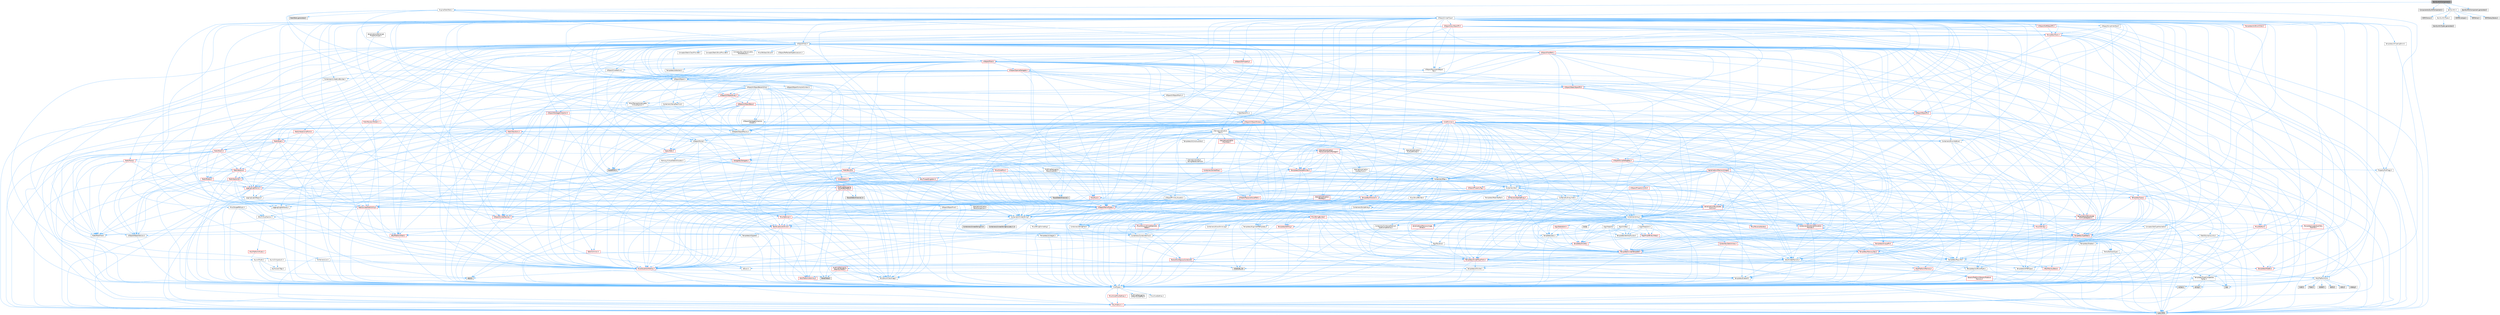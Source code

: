 digraph "EpicSynth1Component.h"
{
 // INTERACTIVE_SVG=YES
 // LATEX_PDF_SIZE
  bgcolor="transparent";
  edge [fontname=Helvetica,fontsize=10,labelfontname=Helvetica,labelfontsize=10];
  node [fontname=Helvetica,fontsize=10,shape=box,height=0.2,width=0.4];
  Node1 [id="Node000001",label="EpicSynth1Component.h",height=0.2,width=0.4,color="gray40", fillcolor="grey60", style="filled", fontcolor="black",tooltip=" "];
  Node1 -> Node2 [id="edge1_Node000001_Node000002",color="steelblue1",style="solid",tooltip=" "];
  Node2 [id="Node000002",label="Engine/DataTable.h",height=0.2,width=0.4,color="grey40", fillcolor="white", style="filled",URL="$d3/dba/DataTable_8h.html",tooltip=" "];
  Node2 -> Node3 [id="edge2_Node000002_Node000003",color="steelblue1",style="solid",tooltip=" "];
  Node3 [id="Node000003",label="UObject/ObjectMacros.h",height=0.2,width=0.4,color="grey40", fillcolor="white", style="filled",URL="$d8/d8d/ObjectMacros_8h.html",tooltip=" "];
  Node3 -> Node4 [id="edge3_Node000003_Node000004",color="steelblue1",style="solid",tooltip=" "];
  Node4 [id="Node000004",label="Misc/EnumClassFlags.h",height=0.2,width=0.4,color="grey40", fillcolor="white", style="filled",URL="$d8/de7/EnumClassFlags_8h.html",tooltip=" "];
  Node3 -> Node5 [id="edge4_Node000003_Node000005",color="steelblue1",style="solid",tooltip=" "];
  Node5 [id="Node000005",label="UObject/Script.h",height=0.2,width=0.4,color="grey40", fillcolor="white", style="filled",URL="$de/dc6/Script_8h.html",tooltip=" "];
  Node5 -> Node6 [id="edge5_Node000005_Node000006",color="steelblue1",style="solid",tooltip=" "];
  Node6 [id="Node000006",label="Delegates/Delegate.h",height=0.2,width=0.4,color="red", fillcolor="#FFF0F0", style="filled",URL="$d4/d80/Delegate_8h.html",tooltip=" "];
  Node6 -> Node7 [id="edge6_Node000006_Node000007",color="steelblue1",style="solid",tooltip=" "];
  Node7 [id="Node000007",label="CoreTypes.h",height=0.2,width=0.4,color="grey40", fillcolor="white", style="filled",URL="$dc/dec/CoreTypes_8h.html",tooltip=" "];
  Node7 -> Node8 [id="edge7_Node000007_Node000008",color="steelblue1",style="solid",tooltip=" "];
  Node8 [id="Node000008",label="HAL/Platform.h",height=0.2,width=0.4,color="red", fillcolor="#FFF0F0", style="filled",URL="$d9/dd0/Platform_8h.html",tooltip=" "];
  Node8 -> Node11 [id="edge8_Node000008_Node000011",color="steelblue1",style="solid",tooltip=" "];
  Node11 [id="Node000011",label="type_traits",height=0.2,width=0.4,color="grey60", fillcolor="#E0E0E0", style="filled",tooltip=" "];
  Node7 -> Node18 [id="edge9_Node000007_Node000018",color="steelblue1",style="solid",tooltip=" "];
  Node18 [id="Node000018",label="ProfilingDebugging\l/UMemoryDefines.h",height=0.2,width=0.4,color="grey40", fillcolor="white", style="filled",URL="$d2/da2/UMemoryDefines_8h.html",tooltip=" "];
  Node7 -> Node19 [id="edge10_Node000007_Node000019",color="steelblue1",style="solid",tooltip=" "];
  Node19 [id="Node000019",label="Misc/CoreMiscDefines.h",height=0.2,width=0.4,color="red", fillcolor="#FFF0F0", style="filled",URL="$da/d38/CoreMiscDefines_8h.html",tooltip=" "];
  Node19 -> Node8 [id="edge11_Node000019_Node000008",color="steelblue1",style="solid",tooltip=" "];
  Node7 -> Node20 [id="edge12_Node000007_Node000020",color="steelblue1",style="solid",tooltip=" "];
  Node20 [id="Node000020",label="Misc/CoreDefines.h",height=0.2,width=0.4,color="grey40", fillcolor="white", style="filled",URL="$d3/dd2/CoreDefines_8h.html",tooltip=" "];
  Node6 -> Node21 [id="edge13_Node000006_Node000021",color="steelblue1",style="solid",tooltip=" "];
  Node21 [id="Node000021",label="Misc/AssertionMacros.h",height=0.2,width=0.4,color="red", fillcolor="#FFF0F0", style="filled",URL="$d0/dfa/AssertionMacros_8h.html",tooltip=" "];
  Node21 -> Node7 [id="edge14_Node000021_Node000007",color="steelblue1",style="solid",tooltip=" "];
  Node21 -> Node8 [id="edge15_Node000021_Node000008",color="steelblue1",style="solid",tooltip=" "];
  Node21 -> Node57 [id="edge16_Node000021_Node000057",color="steelblue1",style="solid",tooltip=" "];
  Node57 [id="Node000057",label="Templates/EnableIf.h",height=0.2,width=0.4,color="grey40", fillcolor="white", style="filled",URL="$d7/d60/EnableIf_8h.html",tooltip=" "];
  Node57 -> Node7 [id="edge17_Node000057_Node000007",color="steelblue1",style="solid",tooltip=" "];
  Node21 -> Node70 [id="edge18_Node000021_Node000070",color="steelblue1",style="solid",tooltip=" "];
  Node70 [id="Node000070",label="atomic",height=0.2,width=0.4,color="grey60", fillcolor="#E0E0E0", style="filled",tooltip=" "];
  Node6 -> Node71 [id="edge19_Node000006_Node000071",color="steelblue1",style="solid",tooltip=" "];
  Node71 [id="Node000071",label="UObject/NameTypes.h",height=0.2,width=0.4,color="red", fillcolor="#FFF0F0", style="filled",URL="$d6/d35/NameTypes_8h.html",tooltip=" "];
  Node71 -> Node7 [id="edge20_Node000071_Node000007",color="steelblue1",style="solid",tooltip=" "];
  Node71 -> Node21 [id="edge21_Node000071_Node000021",color="steelblue1",style="solid",tooltip=" "];
  Node71 -> Node72 [id="edge22_Node000071_Node000072",color="steelblue1",style="solid",tooltip=" "];
  Node72 [id="Node000072",label="HAL/UnrealMemory.h",height=0.2,width=0.4,color="grey40", fillcolor="white", style="filled",URL="$d9/d96/UnrealMemory_8h.html",tooltip=" "];
  Node72 -> Node7 [id="edge23_Node000072_Node000007",color="steelblue1",style="solid",tooltip=" "];
  Node72 -> Node73 [id="edge24_Node000072_Node000073",color="steelblue1",style="solid",tooltip=" "];
  Node73 [id="Node000073",label="GenericPlatform/GenericPlatform\lMemory.h",height=0.2,width=0.4,color="red", fillcolor="#FFF0F0", style="filled",URL="$dd/d22/GenericPlatformMemory_8h.html",tooltip=" "];
  Node73 -> Node7 [id="edge25_Node000073_Node000007",color="steelblue1",style="solid",tooltip=" "];
  Node73 -> Node43 [id="edge26_Node000073_Node000043",color="steelblue1",style="solid",tooltip=" "];
  Node43 [id="Node000043",label="string.h",height=0.2,width=0.4,color="grey60", fillcolor="#E0E0E0", style="filled",tooltip=" "];
  Node73 -> Node36 [id="edge27_Node000073_Node000036",color="steelblue1",style="solid",tooltip=" "];
  Node36 [id="Node000036",label="wchar.h",height=0.2,width=0.4,color="grey60", fillcolor="#E0E0E0", style="filled",tooltip=" "];
  Node72 -> Node76 [id="edge28_Node000072_Node000076",color="steelblue1",style="solid",tooltip=" "];
  Node76 [id="Node000076",label="HAL/MemoryBase.h",height=0.2,width=0.4,color="red", fillcolor="#FFF0F0", style="filled",URL="$d6/d9f/MemoryBase_8h.html",tooltip=" "];
  Node76 -> Node7 [id="edge29_Node000076_Node000007",color="steelblue1",style="solid",tooltip=" "];
  Node76 -> Node50 [id="edge30_Node000076_Node000050",color="steelblue1",style="solid",tooltip=" "];
  Node50 [id="Node000050",label="HAL/PlatformAtomics.h",height=0.2,width=0.4,color="red", fillcolor="#FFF0F0", style="filled",URL="$d3/d36/PlatformAtomics_8h.html",tooltip=" "];
  Node50 -> Node7 [id="edge31_Node000050_Node000007",color="steelblue1",style="solid",tooltip=" "];
  Node76 -> Node34 [id="edge32_Node000076_Node000034",color="steelblue1",style="solid",tooltip=" "];
  Node34 [id="Node000034",label="HAL/PlatformCrt.h",height=0.2,width=0.4,color="grey40", fillcolor="white", style="filled",URL="$d8/d75/PlatformCrt_8h.html",tooltip=" "];
  Node34 -> Node35 [id="edge33_Node000034_Node000035",color="steelblue1",style="solid",tooltip=" "];
  Node35 [id="Node000035",label="new",height=0.2,width=0.4,color="grey60", fillcolor="#E0E0E0", style="filled",tooltip=" "];
  Node34 -> Node36 [id="edge34_Node000034_Node000036",color="steelblue1",style="solid",tooltip=" "];
  Node34 -> Node37 [id="edge35_Node000034_Node000037",color="steelblue1",style="solid",tooltip=" "];
  Node37 [id="Node000037",label="stddef.h",height=0.2,width=0.4,color="grey60", fillcolor="#E0E0E0", style="filled",tooltip=" "];
  Node34 -> Node38 [id="edge36_Node000034_Node000038",color="steelblue1",style="solid",tooltip=" "];
  Node38 [id="Node000038",label="stdlib.h",height=0.2,width=0.4,color="grey60", fillcolor="#E0E0E0", style="filled",tooltip=" "];
  Node34 -> Node39 [id="edge37_Node000034_Node000039",color="steelblue1",style="solid",tooltip=" "];
  Node39 [id="Node000039",label="stdio.h",height=0.2,width=0.4,color="grey60", fillcolor="#E0E0E0", style="filled",tooltip=" "];
  Node34 -> Node40 [id="edge38_Node000034_Node000040",color="steelblue1",style="solid",tooltip=" "];
  Node40 [id="Node000040",label="stdarg.h",height=0.2,width=0.4,color="grey60", fillcolor="#E0E0E0", style="filled",tooltip=" "];
  Node34 -> Node41 [id="edge39_Node000034_Node000041",color="steelblue1",style="solid",tooltip=" "];
  Node41 [id="Node000041",label="math.h",height=0.2,width=0.4,color="grey60", fillcolor="#E0E0E0", style="filled",tooltip=" "];
  Node34 -> Node42 [id="edge40_Node000034_Node000042",color="steelblue1",style="solid",tooltip=" "];
  Node42 [id="Node000042",label="float.h",height=0.2,width=0.4,color="grey60", fillcolor="#E0E0E0", style="filled",tooltip=" "];
  Node34 -> Node43 [id="edge41_Node000034_Node000043",color="steelblue1",style="solid",tooltip=" "];
  Node72 -> Node89 [id="edge42_Node000072_Node000089",color="steelblue1",style="solid",tooltip=" "];
  Node89 [id="Node000089",label="HAL/PlatformMemory.h",height=0.2,width=0.4,color="red", fillcolor="#FFF0F0", style="filled",URL="$de/d68/PlatformMemory_8h.html",tooltip=" "];
  Node89 -> Node7 [id="edge43_Node000089_Node000007",color="steelblue1",style="solid",tooltip=" "];
  Node89 -> Node73 [id="edge44_Node000089_Node000073",color="steelblue1",style="solid",tooltip=" "];
  Node72 -> Node91 [id="edge45_Node000072_Node000091",color="steelblue1",style="solid",tooltip=" "];
  Node91 [id="Node000091",label="ProfilingDebugging\l/MemoryTrace.h",height=0.2,width=0.4,color="red", fillcolor="#FFF0F0", style="filled",URL="$da/dd7/MemoryTrace_8h.html",tooltip=" "];
  Node91 -> Node8 [id="edge46_Node000091_Node000008",color="steelblue1",style="solid",tooltip=" "];
  Node91 -> Node4 [id="edge47_Node000091_Node000004",color="steelblue1",style="solid",tooltip=" "];
  Node91 -> Node56 [id="edge48_Node000091_Node000056",color="steelblue1",style="solid",tooltip=" "];
  Node56 [id="Node000056",label="Trace/Trace.h",height=0.2,width=0.4,color="grey60", fillcolor="#E0E0E0", style="filled",tooltip=" "];
  Node72 -> Node92 [id="edge49_Node000072_Node000092",color="steelblue1",style="solid",tooltip=" "];
  Node92 [id="Node000092",label="Templates/IsPointer.h",height=0.2,width=0.4,color="grey40", fillcolor="white", style="filled",URL="$d7/d05/IsPointer_8h.html",tooltip=" "];
  Node92 -> Node7 [id="edge50_Node000092_Node000007",color="steelblue1",style="solid",tooltip=" "];
  Node71 -> Node93 [id="edge51_Node000071_Node000093",color="steelblue1",style="solid",tooltip=" "];
  Node93 [id="Node000093",label="Templates/UnrealTypeTraits.h",height=0.2,width=0.4,color="red", fillcolor="#FFF0F0", style="filled",URL="$d2/d2d/UnrealTypeTraits_8h.html",tooltip=" "];
  Node93 -> Node7 [id="edge52_Node000093_Node000007",color="steelblue1",style="solid",tooltip=" "];
  Node93 -> Node92 [id="edge53_Node000093_Node000092",color="steelblue1",style="solid",tooltip=" "];
  Node93 -> Node21 [id="edge54_Node000093_Node000021",color="steelblue1",style="solid",tooltip=" "];
  Node93 -> Node57 [id="edge55_Node000093_Node000057",color="steelblue1",style="solid",tooltip=" "];
  Node93 -> Node60 [id="edge56_Node000093_Node000060",color="steelblue1",style="solid",tooltip=" "];
  Node60 [id="Node000060",label="IsEnum.h",height=0.2,width=0.4,color="grey40", fillcolor="white", style="filled",URL="$d4/de5/IsEnum_8h.html",tooltip=" "];
  Node93 -> Node95 [id="edge57_Node000093_Node000095",color="steelblue1",style="solid",tooltip=" "];
  Node95 [id="Node000095",label="Templates/Models.h",height=0.2,width=0.4,color="red", fillcolor="#FFF0F0", style="filled",URL="$d3/d0c/Models_8h.html",tooltip=" "];
  Node93 -> Node96 [id="edge58_Node000093_Node000096",color="steelblue1",style="solid",tooltip=" "];
  Node96 [id="Node000096",label="Templates/IsPODType.h",height=0.2,width=0.4,color="grey40", fillcolor="white", style="filled",URL="$d7/db1/IsPODType_8h.html",tooltip=" "];
  Node96 -> Node7 [id="edge59_Node000096_Node000007",color="steelblue1",style="solid",tooltip=" "];
  Node93 -> Node97 [id="edge60_Node000093_Node000097",color="steelblue1",style="solid",tooltip=" "];
  Node97 [id="Node000097",label="Templates/IsUECoreType.h",height=0.2,width=0.4,color="grey40", fillcolor="white", style="filled",URL="$d1/db8/IsUECoreType_8h.html",tooltip=" "];
  Node97 -> Node7 [id="edge61_Node000097_Node000007",color="steelblue1",style="solid",tooltip=" "];
  Node97 -> Node11 [id="edge62_Node000097_Node000011",color="steelblue1",style="solid",tooltip=" "];
  Node71 -> Node98 [id="edge63_Node000071_Node000098",color="steelblue1",style="solid",tooltip=" "];
  Node98 [id="Node000098",label="Templates/UnrealTemplate.h",height=0.2,width=0.4,color="red", fillcolor="#FFF0F0", style="filled",URL="$d4/d24/UnrealTemplate_8h.html",tooltip=" "];
  Node98 -> Node7 [id="edge64_Node000098_Node000007",color="steelblue1",style="solid",tooltip=" "];
  Node98 -> Node92 [id="edge65_Node000098_Node000092",color="steelblue1",style="solid",tooltip=" "];
  Node98 -> Node72 [id="edge66_Node000098_Node000072",color="steelblue1",style="solid",tooltip=" "];
  Node98 -> Node93 [id="edge67_Node000098_Node000093",color="steelblue1",style="solid",tooltip=" "];
  Node98 -> Node65 [id="edge68_Node000098_Node000065",color="steelblue1",style="solid",tooltip=" "];
  Node65 [id="Node000065",label="Templates/Requires.h",height=0.2,width=0.4,color="grey40", fillcolor="white", style="filled",URL="$dc/d96/Requires_8h.html",tooltip=" "];
  Node65 -> Node57 [id="edge69_Node000065_Node000057",color="steelblue1",style="solid",tooltip=" "];
  Node65 -> Node11 [id="edge70_Node000065_Node000011",color="steelblue1",style="solid",tooltip=" "];
  Node98 -> Node102 [id="edge71_Node000098_Node000102",color="steelblue1",style="solid",tooltip=" "];
  Node102 [id="Node000102",label="Templates/TypeCompatible\lBytes.h",height=0.2,width=0.4,color="grey40", fillcolor="white", style="filled",URL="$df/d0a/TypeCompatibleBytes_8h.html",tooltip=" "];
  Node102 -> Node7 [id="edge72_Node000102_Node000007",color="steelblue1",style="solid",tooltip=" "];
  Node102 -> Node43 [id="edge73_Node000102_Node000043",color="steelblue1",style="solid",tooltip=" "];
  Node102 -> Node35 [id="edge74_Node000102_Node000035",color="steelblue1",style="solid",tooltip=" "];
  Node102 -> Node11 [id="edge75_Node000102_Node000011",color="steelblue1",style="solid",tooltip=" "];
  Node98 -> Node27 [id="edge76_Node000098_Node000027",color="steelblue1",style="solid",tooltip=" "];
  Node27 [id="Node000027",label="Traits/IsContiguousContainer.h",height=0.2,width=0.4,color="red", fillcolor="#FFF0F0", style="filled",URL="$d5/d3c/IsContiguousContainer_8h.html",tooltip=" "];
  Node27 -> Node7 [id="edge77_Node000027_Node000007",color="steelblue1",style="solid",tooltip=" "];
  Node27 -> Node26 [id="edge78_Node000027_Node000026",color="steelblue1",style="solid",tooltip=" "];
  Node26 [id="Node000026",label="initializer_list",height=0.2,width=0.4,color="grey60", fillcolor="#E0E0E0", style="filled",tooltip=" "];
  Node98 -> Node11 [id="edge79_Node000098_Node000011",color="steelblue1",style="solid",tooltip=" "];
  Node71 -> Node104 [id="edge80_Node000071_Node000104",color="steelblue1",style="solid",tooltip=" "];
  Node104 [id="Node000104",label="Containers/UnrealString.h",height=0.2,width=0.4,color="grey40", fillcolor="white", style="filled",URL="$d5/dba/UnrealString_8h.html",tooltip=" "];
  Node104 -> Node105 [id="edge81_Node000104_Node000105",color="steelblue1",style="solid",tooltip=" "];
  Node105 [id="Node000105",label="Containers/UnrealStringIncludes.h.inl",height=0.2,width=0.4,color="grey60", fillcolor="#E0E0E0", style="filled",tooltip=" "];
  Node104 -> Node106 [id="edge82_Node000104_Node000106",color="steelblue1",style="solid",tooltip=" "];
  Node106 [id="Node000106",label="Containers/UnrealString.h.inl",height=0.2,width=0.4,color="grey60", fillcolor="#E0E0E0", style="filled",tooltip=" "];
  Node104 -> Node107 [id="edge83_Node000104_Node000107",color="steelblue1",style="solid",tooltip=" "];
  Node107 [id="Node000107",label="Misc/StringFormatArg.h",height=0.2,width=0.4,color="grey40", fillcolor="white", style="filled",URL="$d2/d16/StringFormatArg_8h.html",tooltip=" "];
  Node107 -> Node30 [id="edge84_Node000107_Node000030",color="steelblue1",style="solid",tooltip=" "];
  Node30 [id="Node000030",label="Containers/ContainersFwd.h",height=0.2,width=0.4,color="grey40", fillcolor="white", style="filled",URL="$d4/d0a/ContainersFwd_8h.html",tooltip=" "];
  Node30 -> Node8 [id="edge85_Node000030_Node000008",color="steelblue1",style="solid",tooltip=" "];
  Node30 -> Node7 [id="edge86_Node000030_Node000007",color="steelblue1",style="solid",tooltip=" "];
  Node30 -> Node27 [id="edge87_Node000030_Node000027",color="steelblue1",style="solid",tooltip=" "];
  Node71 -> Node108 [id="edge88_Node000071_Node000108",color="steelblue1",style="solid",tooltip=" "];
  Node108 [id="Node000108",label="HAL/CriticalSection.h",height=0.2,width=0.4,color="grey40", fillcolor="white", style="filled",URL="$d6/d90/CriticalSection_8h.html",tooltip=" "];
  Node108 -> Node109 [id="edge89_Node000108_Node000109",color="steelblue1",style="solid",tooltip=" "];
  Node109 [id="Node000109",label="HAL/PlatformMutex.h",height=0.2,width=0.4,color="red", fillcolor="#FFF0F0", style="filled",URL="$d9/d0b/PlatformMutex_8h.html",tooltip=" "];
  Node109 -> Node7 [id="edge90_Node000109_Node000007",color="steelblue1",style="solid",tooltip=" "];
  Node71 -> Node24 [id="edge91_Node000071_Node000024",color="steelblue1",style="solid",tooltip=" "];
  Node24 [id="Node000024",label="Containers/StringFwd.h",height=0.2,width=0.4,color="grey40", fillcolor="white", style="filled",URL="$df/d37/StringFwd_8h.html",tooltip=" "];
  Node24 -> Node7 [id="edge92_Node000024_Node000007",color="steelblue1",style="solid",tooltip=" "];
  Node24 -> Node25 [id="edge93_Node000024_Node000025",color="steelblue1",style="solid",tooltip=" "];
  Node25 [id="Node000025",label="Traits/ElementType.h",height=0.2,width=0.4,color="grey40", fillcolor="white", style="filled",URL="$d5/d4f/ElementType_8h.html",tooltip=" "];
  Node25 -> Node8 [id="edge94_Node000025_Node000008",color="steelblue1",style="solid",tooltip=" "];
  Node25 -> Node26 [id="edge95_Node000025_Node000026",color="steelblue1",style="solid",tooltip=" "];
  Node25 -> Node11 [id="edge96_Node000025_Node000011",color="steelblue1",style="solid",tooltip=" "];
  Node24 -> Node27 [id="edge97_Node000024_Node000027",color="steelblue1",style="solid",tooltip=" "];
  Node71 -> Node176 [id="edge98_Node000071_Node000176",color="steelblue1",style="solid",tooltip=" "];
  Node176 [id="Node000176",label="UObject/UnrealNames.h",height=0.2,width=0.4,color="red", fillcolor="#FFF0F0", style="filled",URL="$d8/db1/UnrealNames_8h.html",tooltip=" "];
  Node176 -> Node7 [id="edge99_Node000176_Node000007",color="steelblue1",style="solid",tooltip=" "];
  Node71 -> Node125 [id="edge100_Node000071_Node000125",color="steelblue1",style="solid",tooltip=" "];
  Node125 [id="Node000125",label="Misc/IntrusiveUnsetOptional\lState.h",height=0.2,width=0.4,color="red", fillcolor="#FFF0F0", style="filled",URL="$d2/d0a/IntrusiveUnsetOptionalState_8h.html",tooltip=" "];
  Node71 -> Node178 [id="edge101_Node000071_Node000178",color="steelblue1",style="solid",tooltip=" "];
  Node178 [id="Node000178",label="Misc/StringBuilder.h",height=0.2,width=0.4,color="red", fillcolor="#FFF0F0", style="filled",URL="$d4/d52/StringBuilder_8h.html",tooltip=" "];
  Node178 -> Node24 [id="edge102_Node000178_Node000024",color="steelblue1",style="solid",tooltip=" "];
  Node178 -> Node7 [id="edge103_Node000178_Node000007",color="steelblue1",style="solid",tooltip=" "];
  Node178 -> Node72 [id="edge104_Node000178_Node000072",color="steelblue1",style="solid",tooltip=" "];
  Node178 -> Node21 [id="edge105_Node000178_Node000021",color="steelblue1",style="solid",tooltip=" "];
  Node178 -> Node148 [id="edge106_Node000178_Node000148",color="steelblue1",style="solid",tooltip=" "];
  Node148 [id="Node000148",label="Misc/CString.h",height=0.2,width=0.4,color="red", fillcolor="#FFF0F0", style="filled",URL="$d2/d49/CString_8h.html",tooltip=" "];
  Node148 -> Node7 [id="edge107_Node000148_Node000007",color="steelblue1",style="solid",tooltip=" "];
  Node148 -> Node34 [id="edge108_Node000148_Node000034",color="steelblue1",style="solid",tooltip=" "];
  Node148 -> Node21 [id="edge109_Node000148_Node000021",color="steelblue1",style="solid",tooltip=" "];
  Node178 -> Node57 [id="edge110_Node000178_Node000057",color="steelblue1",style="solid",tooltip=" "];
  Node178 -> Node65 [id="edge111_Node000178_Node000065",color="steelblue1",style="solid",tooltip=" "];
  Node178 -> Node98 [id="edge112_Node000178_Node000098",color="steelblue1",style="solid",tooltip=" "];
  Node178 -> Node93 [id="edge113_Node000178_Node000093",color="steelblue1",style="solid",tooltip=" "];
  Node178 -> Node27 [id="edge114_Node000178_Node000027",color="steelblue1",style="solid",tooltip=" "];
  Node178 -> Node11 [id="edge115_Node000178_Node000011",color="steelblue1",style="solid",tooltip=" "];
  Node71 -> Node56 [id="edge116_Node000071_Node000056",color="steelblue1",style="solid",tooltip=" "];
  Node6 -> Node184 [id="edge117_Node000006_Node000184",color="steelblue1",style="solid",tooltip=" "];
  Node184 [id="Node000184",label="Templates/SharedPointer.h",height=0.2,width=0.4,color="red", fillcolor="#FFF0F0", style="filled",URL="$d2/d17/SharedPointer_8h.html",tooltip=" "];
  Node184 -> Node7 [id="edge118_Node000184_Node000007",color="steelblue1",style="solid",tooltip=" "];
  Node184 -> Node125 [id="edge119_Node000184_Node000125",color="steelblue1",style="solid",tooltip=" "];
  Node184 -> Node21 [id="edge120_Node000184_Node000021",color="steelblue1",style="solid",tooltip=" "];
  Node184 -> Node72 [id="edge121_Node000184_Node000072",color="steelblue1",style="solid",tooltip=" "];
  Node184 -> Node124 [id="edge122_Node000184_Node000124",color="steelblue1",style="solid",tooltip=" "];
  Node124 [id="Node000124",label="Containers/Array.h",height=0.2,width=0.4,color="grey40", fillcolor="white", style="filled",URL="$df/dd0/Array_8h.html",tooltip=" "];
  Node124 -> Node7 [id="edge123_Node000124_Node000007",color="steelblue1",style="solid",tooltip=" "];
  Node124 -> Node21 [id="edge124_Node000124_Node000021",color="steelblue1",style="solid",tooltip=" "];
  Node124 -> Node125 [id="edge125_Node000124_Node000125",color="steelblue1",style="solid",tooltip=" "];
  Node124 -> Node127 [id="edge126_Node000124_Node000127",color="steelblue1",style="solid",tooltip=" "];
  Node127 [id="Node000127",label="Misc/ReverseIterate.h",height=0.2,width=0.4,color="red", fillcolor="#FFF0F0", style="filled",URL="$db/de3/ReverseIterate_8h.html",tooltip=" "];
  Node127 -> Node8 [id="edge127_Node000127_Node000008",color="steelblue1",style="solid",tooltip=" "];
  Node124 -> Node72 [id="edge128_Node000124_Node000072",color="steelblue1",style="solid",tooltip=" "];
  Node124 -> Node93 [id="edge129_Node000124_Node000093",color="steelblue1",style="solid",tooltip=" "];
  Node124 -> Node98 [id="edge130_Node000124_Node000098",color="steelblue1",style="solid",tooltip=" "];
  Node124 -> Node129 [id="edge131_Node000124_Node000129",color="steelblue1",style="solid",tooltip=" "];
  Node129 [id="Node000129",label="Containers/AllowShrinking.h",height=0.2,width=0.4,color="grey40", fillcolor="white", style="filled",URL="$d7/d1a/AllowShrinking_8h.html",tooltip=" "];
  Node129 -> Node7 [id="edge132_Node000129_Node000007",color="steelblue1",style="solid",tooltip=" "];
  Node124 -> Node112 [id="edge133_Node000124_Node000112",color="steelblue1",style="solid",tooltip=" "];
  Node112 [id="Node000112",label="Containers/ContainerAllocation\lPolicies.h",height=0.2,width=0.4,color="red", fillcolor="#FFF0F0", style="filled",URL="$d7/dff/ContainerAllocationPolicies_8h.html",tooltip=" "];
  Node112 -> Node7 [id="edge134_Node000112_Node000007",color="steelblue1",style="solid",tooltip=" "];
  Node112 -> Node112 [id="edge135_Node000112_Node000112",color="steelblue1",style="solid",tooltip=" "];
  Node112 -> Node114 [id="edge136_Node000112_Node000114",color="steelblue1",style="solid",tooltip=" "];
  Node114 [id="Node000114",label="HAL/PlatformMath.h",height=0.2,width=0.4,color="red", fillcolor="#FFF0F0", style="filled",URL="$dc/d53/PlatformMath_8h.html",tooltip=" "];
  Node114 -> Node7 [id="edge137_Node000114_Node000007",color="steelblue1",style="solid",tooltip=" "];
  Node112 -> Node72 [id="edge138_Node000112_Node000072",color="steelblue1",style="solid",tooltip=" "];
  Node112 -> Node44 [id="edge139_Node000112_Node000044",color="steelblue1",style="solid",tooltip=" "];
  Node44 [id="Node000044",label="Math/NumericLimits.h",height=0.2,width=0.4,color="grey40", fillcolor="white", style="filled",URL="$df/d1b/NumericLimits_8h.html",tooltip=" "];
  Node44 -> Node7 [id="edge140_Node000044_Node000007",color="steelblue1",style="solid",tooltip=" "];
  Node112 -> Node21 [id="edge141_Node000112_Node000021",color="steelblue1",style="solid",tooltip=" "];
  Node112 -> Node123 [id="edge142_Node000112_Node000123",color="steelblue1",style="solid",tooltip=" "];
  Node123 [id="Node000123",label="Templates/MemoryOps.h",height=0.2,width=0.4,color="red", fillcolor="#FFF0F0", style="filled",URL="$db/dea/MemoryOps_8h.html",tooltip=" "];
  Node123 -> Node7 [id="edge143_Node000123_Node000007",color="steelblue1",style="solid",tooltip=" "];
  Node123 -> Node72 [id="edge144_Node000123_Node000072",color="steelblue1",style="solid",tooltip=" "];
  Node123 -> Node65 [id="edge145_Node000123_Node000065",color="steelblue1",style="solid",tooltip=" "];
  Node123 -> Node93 [id="edge146_Node000123_Node000093",color="steelblue1",style="solid",tooltip=" "];
  Node123 -> Node35 [id="edge147_Node000123_Node000035",color="steelblue1",style="solid",tooltip=" "];
  Node123 -> Node11 [id="edge148_Node000123_Node000011",color="steelblue1",style="solid",tooltip=" "];
  Node112 -> Node102 [id="edge149_Node000112_Node000102",color="steelblue1",style="solid",tooltip=" "];
  Node112 -> Node11 [id="edge150_Node000112_Node000011",color="steelblue1",style="solid",tooltip=" "];
  Node124 -> Node130 [id="edge151_Node000124_Node000130",color="steelblue1",style="solid",tooltip=" "];
  Node130 [id="Node000130",label="Containers/ContainerElement\lTypeCompatibility.h",height=0.2,width=0.4,color="grey40", fillcolor="white", style="filled",URL="$df/ddf/ContainerElementTypeCompatibility_8h.html",tooltip=" "];
  Node130 -> Node7 [id="edge152_Node000130_Node000007",color="steelblue1",style="solid",tooltip=" "];
  Node130 -> Node93 [id="edge153_Node000130_Node000093",color="steelblue1",style="solid",tooltip=" "];
  Node124 -> Node131 [id="edge154_Node000124_Node000131",color="steelblue1",style="solid",tooltip=" "];
  Node131 [id="Node000131",label="Serialization/Archive.h",height=0.2,width=0.4,color="red", fillcolor="#FFF0F0", style="filled",URL="$d7/d3b/Archive_8h.html",tooltip=" "];
  Node131 -> Node7 [id="edge155_Node000131_Node000007",color="steelblue1",style="solid",tooltip=" "];
  Node131 -> Node31 [id="edge156_Node000131_Node000031",color="steelblue1",style="solid",tooltip=" "];
  Node31 [id="Node000031",label="Math/MathFwd.h",height=0.2,width=0.4,color="grey40", fillcolor="white", style="filled",URL="$d2/d10/MathFwd_8h.html",tooltip=" "];
  Node31 -> Node8 [id="edge157_Node000031_Node000008",color="steelblue1",style="solid",tooltip=" "];
  Node131 -> Node21 [id="edge158_Node000131_Node000021",color="steelblue1",style="solid",tooltip=" "];
  Node131 -> Node57 [id="edge159_Node000131_Node000057",color="steelblue1",style="solid",tooltip=" "];
  Node131 -> Node119 [id="edge160_Node000131_Node000119",color="steelblue1",style="solid",tooltip=" "];
  Node119 [id="Node000119",label="Templates/IsSigned.h",height=0.2,width=0.4,color="grey40", fillcolor="white", style="filled",URL="$d8/dd8/IsSigned_8h.html",tooltip=" "];
  Node119 -> Node7 [id="edge161_Node000119_Node000007",color="steelblue1",style="solid",tooltip=" "];
  Node131 -> Node98 [id="edge162_Node000131_Node000098",color="steelblue1",style="solid",tooltip=" "];
  Node131 -> Node140 [id="edge163_Node000131_Node000140",color="steelblue1",style="solid",tooltip=" "];
  Node140 [id="Node000140",label="UObject/ObjectVersion.h",height=0.2,width=0.4,color="grey40", fillcolor="white", style="filled",URL="$da/d63/ObjectVersion_8h.html",tooltip=" "];
  Node140 -> Node7 [id="edge164_Node000140_Node000007",color="steelblue1",style="solid",tooltip=" "];
  Node124 -> Node141 [id="edge165_Node000124_Node000141",color="steelblue1",style="solid",tooltip=" "];
  Node141 [id="Node000141",label="Serialization/MemoryImage\lWriter.h",height=0.2,width=0.4,color="red", fillcolor="#FFF0F0", style="filled",URL="$d0/d08/MemoryImageWriter_8h.html",tooltip=" "];
  Node141 -> Node7 [id="edge166_Node000141_Node000007",color="steelblue1",style="solid",tooltip=" "];
  Node124 -> Node155 [id="edge167_Node000124_Node000155",color="steelblue1",style="solid",tooltip=" "];
  Node155 [id="Node000155",label="Algo/Heapify.h",height=0.2,width=0.4,color="grey40", fillcolor="white", style="filled",URL="$d0/d2a/Heapify_8h.html",tooltip=" "];
  Node155 -> Node156 [id="edge168_Node000155_Node000156",color="steelblue1",style="solid",tooltip=" "];
  Node156 [id="Node000156",label="Algo/Impl/BinaryHeap.h",height=0.2,width=0.4,color="red", fillcolor="#FFF0F0", style="filled",URL="$d7/da3/Algo_2Impl_2BinaryHeap_8h.html",tooltip=" "];
  Node156 -> Node157 [id="edge169_Node000156_Node000157",color="steelblue1",style="solid",tooltip=" "];
  Node157 [id="Node000157",label="Templates/Invoke.h",height=0.2,width=0.4,color="red", fillcolor="#FFF0F0", style="filled",URL="$d7/deb/Invoke_8h.html",tooltip=" "];
  Node157 -> Node7 [id="edge170_Node000157_Node000007",color="steelblue1",style="solid",tooltip=" "];
  Node157 -> Node98 [id="edge171_Node000157_Node000098",color="steelblue1",style="solid",tooltip=" "];
  Node157 -> Node11 [id="edge172_Node000157_Node000011",color="steelblue1",style="solid",tooltip=" "];
  Node156 -> Node11 [id="edge173_Node000156_Node000011",color="steelblue1",style="solid",tooltip=" "];
  Node155 -> Node161 [id="edge174_Node000155_Node000161",color="steelblue1",style="solid",tooltip=" "];
  Node161 [id="Node000161",label="Templates/IdentityFunctor.h",height=0.2,width=0.4,color="grey40", fillcolor="white", style="filled",URL="$d7/d2e/IdentityFunctor_8h.html",tooltip=" "];
  Node161 -> Node8 [id="edge175_Node000161_Node000008",color="steelblue1",style="solid",tooltip=" "];
  Node155 -> Node157 [id="edge176_Node000155_Node000157",color="steelblue1",style="solid",tooltip=" "];
  Node155 -> Node162 [id="edge177_Node000155_Node000162",color="steelblue1",style="solid",tooltip=" "];
  Node162 [id="Node000162",label="Templates/Less.h",height=0.2,width=0.4,color="grey40", fillcolor="white", style="filled",URL="$de/dc8/Less_8h.html",tooltip=" "];
  Node162 -> Node7 [id="edge178_Node000162_Node000007",color="steelblue1",style="solid",tooltip=" "];
  Node162 -> Node98 [id="edge179_Node000162_Node000098",color="steelblue1",style="solid",tooltip=" "];
  Node155 -> Node98 [id="edge180_Node000155_Node000098",color="steelblue1",style="solid",tooltip=" "];
  Node124 -> Node163 [id="edge181_Node000124_Node000163",color="steelblue1",style="solid",tooltip=" "];
  Node163 [id="Node000163",label="Algo/HeapSort.h",height=0.2,width=0.4,color="grey40", fillcolor="white", style="filled",URL="$d3/d92/HeapSort_8h.html",tooltip=" "];
  Node163 -> Node156 [id="edge182_Node000163_Node000156",color="steelblue1",style="solid",tooltip=" "];
  Node163 -> Node161 [id="edge183_Node000163_Node000161",color="steelblue1",style="solid",tooltip=" "];
  Node163 -> Node162 [id="edge184_Node000163_Node000162",color="steelblue1",style="solid",tooltip=" "];
  Node163 -> Node98 [id="edge185_Node000163_Node000098",color="steelblue1",style="solid",tooltip=" "];
  Node124 -> Node164 [id="edge186_Node000124_Node000164",color="steelblue1",style="solid",tooltip=" "];
  Node164 [id="Node000164",label="Algo/IsHeap.h",height=0.2,width=0.4,color="grey40", fillcolor="white", style="filled",URL="$de/d32/IsHeap_8h.html",tooltip=" "];
  Node164 -> Node156 [id="edge187_Node000164_Node000156",color="steelblue1",style="solid",tooltip=" "];
  Node164 -> Node161 [id="edge188_Node000164_Node000161",color="steelblue1",style="solid",tooltip=" "];
  Node164 -> Node157 [id="edge189_Node000164_Node000157",color="steelblue1",style="solid",tooltip=" "];
  Node164 -> Node162 [id="edge190_Node000164_Node000162",color="steelblue1",style="solid",tooltip=" "];
  Node164 -> Node98 [id="edge191_Node000164_Node000098",color="steelblue1",style="solid",tooltip=" "];
  Node124 -> Node156 [id="edge192_Node000124_Node000156",color="steelblue1",style="solid",tooltip=" "];
  Node124 -> Node165 [id="edge193_Node000124_Node000165",color="steelblue1",style="solid",tooltip=" "];
  Node165 [id="Node000165",label="Algo/StableSort.h",height=0.2,width=0.4,color="red", fillcolor="#FFF0F0", style="filled",URL="$d7/d3c/StableSort_8h.html",tooltip=" "];
  Node165 -> Node161 [id="edge194_Node000165_Node000161",color="steelblue1",style="solid",tooltip=" "];
  Node165 -> Node157 [id="edge195_Node000165_Node000157",color="steelblue1",style="solid",tooltip=" "];
  Node165 -> Node162 [id="edge196_Node000165_Node000162",color="steelblue1",style="solid",tooltip=" "];
  Node165 -> Node98 [id="edge197_Node000165_Node000098",color="steelblue1",style="solid",tooltip=" "];
  Node124 -> Node168 [id="edge198_Node000124_Node000168",color="steelblue1",style="solid",tooltip=" "];
  Node168 [id="Node000168",label="Concepts/GetTypeHashable.h",height=0.2,width=0.4,color="grey40", fillcolor="white", style="filled",URL="$d3/da2/GetTypeHashable_8h.html",tooltip=" "];
  Node168 -> Node7 [id="edge199_Node000168_Node000007",color="steelblue1",style="solid",tooltip=" "];
  Node168 -> Node146 [id="edge200_Node000168_Node000146",color="steelblue1",style="solid",tooltip=" "];
  Node146 [id="Node000146",label="Templates/TypeHash.h",height=0.2,width=0.4,color="red", fillcolor="#FFF0F0", style="filled",URL="$d1/d62/TypeHash_8h.html",tooltip=" "];
  Node146 -> Node7 [id="edge201_Node000146_Node000007",color="steelblue1",style="solid",tooltip=" "];
  Node146 -> Node65 [id="edge202_Node000146_Node000065",color="steelblue1",style="solid",tooltip=" "];
  Node146 -> Node11 [id="edge203_Node000146_Node000011",color="steelblue1",style="solid",tooltip=" "];
  Node124 -> Node161 [id="edge204_Node000124_Node000161",color="steelblue1",style="solid",tooltip=" "];
  Node124 -> Node157 [id="edge205_Node000124_Node000157",color="steelblue1",style="solid",tooltip=" "];
  Node124 -> Node162 [id="edge206_Node000124_Node000162",color="steelblue1",style="solid",tooltip=" "];
  Node124 -> Node169 [id="edge207_Node000124_Node000169",color="steelblue1",style="solid",tooltip=" "];
  Node169 [id="Node000169",label="Templates/LosesQualifiers\lFromTo.h",height=0.2,width=0.4,color="red", fillcolor="#FFF0F0", style="filled",URL="$d2/db3/LosesQualifiersFromTo_8h.html",tooltip=" "];
  Node169 -> Node11 [id="edge208_Node000169_Node000011",color="steelblue1",style="solid",tooltip=" "];
  Node124 -> Node65 [id="edge209_Node000124_Node000065",color="steelblue1",style="solid",tooltip=" "];
  Node124 -> Node170 [id="edge210_Node000124_Node000170",color="steelblue1",style="solid",tooltip=" "];
  Node170 [id="Node000170",label="Templates/Sorting.h",height=0.2,width=0.4,color="red", fillcolor="#FFF0F0", style="filled",URL="$d3/d9e/Sorting_8h.html",tooltip=" "];
  Node170 -> Node7 [id="edge211_Node000170_Node000007",color="steelblue1",style="solid",tooltip=" "];
  Node170 -> Node114 [id="edge212_Node000170_Node000114",color="steelblue1",style="solid",tooltip=" "];
  Node170 -> Node162 [id="edge213_Node000170_Node000162",color="steelblue1",style="solid",tooltip=" "];
  Node124 -> Node174 [id="edge214_Node000124_Node000174",color="steelblue1",style="solid",tooltip=" "];
  Node174 [id="Node000174",label="Templates/AlignmentTemplates.h",height=0.2,width=0.4,color="grey40", fillcolor="white", style="filled",URL="$dd/d32/AlignmentTemplates_8h.html",tooltip=" "];
  Node174 -> Node7 [id="edge215_Node000174_Node000007",color="steelblue1",style="solid",tooltip=" "];
  Node174 -> Node83 [id="edge216_Node000174_Node000083",color="steelblue1",style="solid",tooltip=" "];
  Node83 [id="Node000083",label="Templates/IsIntegral.h",height=0.2,width=0.4,color="grey40", fillcolor="white", style="filled",URL="$da/d64/IsIntegral_8h.html",tooltip=" "];
  Node83 -> Node7 [id="edge217_Node000083_Node000007",color="steelblue1",style="solid",tooltip=" "];
  Node174 -> Node92 [id="edge218_Node000174_Node000092",color="steelblue1",style="solid",tooltip=" "];
  Node124 -> Node25 [id="edge219_Node000124_Node000025",color="steelblue1",style="solid",tooltip=" "];
  Node124 -> Node120 [id="edge220_Node000124_Node000120",color="steelblue1",style="solid",tooltip=" "];
  Node120 [id="Node000120",label="limits",height=0.2,width=0.4,color="grey60", fillcolor="#E0E0E0", style="filled",tooltip=" "];
  Node124 -> Node11 [id="edge221_Node000124_Node000011",color="steelblue1",style="solid",tooltip=" "];
  Node184 -> Node186 [id="edge222_Node000184_Node000186",color="steelblue1",style="solid",tooltip=" "];
  Node186 [id="Node000186",label="Containers/Map.h",height=0.2,width=0.4,color="grey40", fillcolor="white", style="filled",URL="$df/d79/Map_8h.html",tooltip=" "];
  Node186 -> Node7 [id="edge223_Node000186_Node000007",color="steelblue1",style="solid",tooltip=" "];
  Node186 -> Node187 [id="edge224_Node000186_Node000187",color="steelblue1",style="solid",tooltip=" "];
  Node187 [id="Node000187",label="Algo/Reverse.h",height=0.2,width=0.4,color="grey40", fillcolor="white", style="filled",URL="$d5/d93/Reverse_8h.html",tooltip=" "];
  Node187 -> Node7 [id="edge225_Node000187_Node000007",color="steelblue1",style="solid",tooltip=" "];
  Node187 -> Node98 [id="edge226_Node000187_Node000098",color="steelblue1",style="solid",tooltip=" "];
  Node186 -> Node130 [id="edge227_Node000186_Node000130",color="steelblue1",style="solid",tooltip=" "];
  Node186 -> Node188 [id="edge228_Node000186_Node000188",color="steelblue1",style="solid",tooltip=" "];
  Node188 [id="Node000188",label="Containers/Set.h",height=0.2,width=0.4,color="grey40", fillcolor="white", style="filled",URL="$d4/d45/Set_8h.html",tooltip=" "];
  Node188 -> Node112 [id="edge229_Node000188_Node000112",color="steelblue1",style="solid",tooltip=" "];
  Node188 -> Node130 [id="edge230_Node000188_Node000130",color="steelblue1",style="solid",tooltip=" "];
  Node188 -> Node189 [id="edge231_Node000188_Node000189",color="steelblue1",style="solid",tooltip=" "];
  Node189 [id="Node000189",label="Containers/SetUtilities.h",height=0.2,width=0.4,color="red", fillcolor="#FFF0F0", style="filled",URL="$dc/de5/SetUtilities_8h.html",tooltip=" "];
  Node189 -> Node7 [id="edge232_Node000189_Node000007",color="steelblue1",style="solid",tooltip=" "];
  Node189 -> Node123 [id="edge233_Node000189_Node000123",color="steelblue1",style="solid",tooltip=" "];
  Node189 -> Node93 [id="edge234_Node000189_Node000093",color="steelblue1",style="solid",tooltip=" "];
  Node188 -> Node190 [id="edge235_Node000188_Node000190",color="steelblue1",style="solid",tooltip=" "];
  Node190 [id="Node000190",label="Containers/SparseArray.h",height=0.2,width=0.4,color="red", fillcolor="#FFF0F0", style="filled",URL="$d5/dbf/SparseArray_8h.html",tooltip=" "];
  Node190 -> Node7 [id="edge236_Node000190_Node000007",color="steelblue1",style="solid",tooltip=" "];
  Node190 -> Node21 [id="edge237_Node000190_Node000021",color="steelblue1",style="solid",tooltip=" "];
  Node190 -> Node72 [id="edge238_Node000190_Node000072",color="steelblue1",style="solid",tooltip=" "];
  Node190 -> Node93 [id="edge239_Node000190_Node000093",color="steelblue1",style="solid",tooltip=" "];
  Node190 -> Node98 [id="edge240_Node000190_Node000098",color="steelblue1",style="solid",tooltip=" "];
  Node190 -> Node112 [id="edge241_Node000190_Node000112",color="steelblue1",style="solid",tooltip=" "];
  Node190 -> Node162 [id="edge242_Node000190_Node000162",color="steelblue1",style="solid",tooltip=" "];
  Node190 -> Node124 [id="edge243_Node000190_Node000124",color="steelblue1",style="solid",tooltip=" "];
  Node190 -> Node173 [id="edge244_Node000190_Node000173",color="steelblue1",style="solid",tooltip=" "];
  Node173 [id="Node000173",label="Math/UnrealMathUtility.h",height=0.2,width=0.4,color="red", fillcolor="#FFF0F0", style="filled",URL="$db/db8/UnrealMathUtility_8h.html",tooltip=" "];
  Node173 -> Node7 [id="edge245_Node000173_Node000007",color="steelblue1",style="solid",tooltip=" "];
  Node173 -> Node21 [id="edge246_Node000173_Node000021",color="steelblue1",style="solid",tooltip=" "];
  Node173 -> Node114 [id="edge247_Node000173_Node000114",color="steelblue1",style="solid",tooltip=" "];
  Node173 -> Node31 [id="edge248_Node000173_Node000031",color="steelblue1",style="solid",tooltip=" "];
  Node173 -> Node65 [id="edge249_Node000173_Node000065",color="steelblue1",style="solid",tooltip=" "];
  Node190 -> Node191 [id="edge250_Node000190_Node000191",color="steelblue1",style="solid",tooltip=" "];
  Node191 [id="Node000191",label="Containers/ScriptArray.h",height=0.2,width=0.4,color="grey40", fillcolor="white", style="filled",URL="$dc/daf/ScriptArray_8h.html",tooltip=" "];
  Node191 -> Node7 [id="edge251_Node000191_Node000007",color="steelblue1",style="solid",tooltip=" "];
  Node191 -> Node21 [id="edge252_Node000191_Node000021",color="steelblue1",style="solid",tooltip=" "];
  Node191 -> Node72 [id="edge253_Node000191_Node000072",color="steelblue1",style="solid",tooltip=" "];
  Node191 -> Node129 [id="edge254_Node000191_Node000129",color="steelblue1",style="solid",tooltip=" "];
  Node191 -> Node112 [id="edge255_Node000191_Node000112",color="steelblue1",style="solid",tooltip=" "];
  Node191 -> Node124 [id="edge256_Node000191_Node000124",color="steelblue1",style="solid",tooltip=" "];
  Node191 -> Node26 [id="edge257_Node000191_Node000026",color="steelblue1",style="solid",tooltip=" "];
  Node190 -> Node193 [id="edge258_Node000190_Node000193",color="steelblue1",style="solid",tooltip=" "];
  Node193 [id="Node000193",label="Serialization/Structured\lArchive.h",height=0.2,width=0.4,color="red", fillcolor="#FFF0F0", style="filled",URL="$d9/d1e/StructuredArchive_8h.html",tooltip=" "];
  Node193 -> Node124 [id="edge259_Node000193_Node000124",color="steelblue1",style="solid",tooltip=" "];
  Node193 -> Node112 [id="edge260_Node000193_Node000112",color="steelblue1",style="solid",tooltip=" "];
  Node193 -> Node7 [id="edge261_Node000193_Node000007",color="steelblue1",style="solid",tooltip=" "];
  Node193 -> Node131 [id="edge262_Node000193_Node000131",color="steelblue1",style="solid",tooltip=" "];
  Node193 -> Node197 [id="edge263_Node000193_Node000197",color="steelblue1",style="solid",tooltip=" "];
  Node197 [id="Node000197",label="Serialization/Structured\lArchiveAdapters.h",height=0.2,width=0.4,color="red", fillcolor="#FFF0F0", style="filled",URL="$d3/de1/StructuredArchiveAdapters_8h.html",tooltip=" "];
  Node197 -> Node7 [id="edge264_Node000197_Node000007",color="steelblue1",style="solid",tooltip=" "];
  Node197 -> Node95 [id="edge265_Node000197_Node000095",color="steelblue1",style="solid",tooltip=" "];
  Node190 -> Node141 [id="edge266_Node000190_Node000141",color="steelblue1",style="solid",tooltip=" "];
  Node190 -> Node104 [id="edge267_Node000190_Node000104",color="steelblue1",style="solid",tooltip=" "];
  Node190 -> Node125 [id="edge268_Node000190_Node000125",color="steelblue1",style="solid",tooltip=" "];
  Node188 -> Node30 [id="edge269_Node000188_Node000030",color="steelblue1",style="solid",tooltip=" "];
  Node188 -> Node173 [id="edge270_Node000188_Node000173",color="steelblue1",style="solid",tooltip=" "];
  Node188 -> Node21 [id="edge271_Node000188_Node000021",color="steelblue1",style="solid",tooltip=" "];
  Node188 -> Node208 [id="edge272_Node000188_Node000208",color="steelblue1",style="solid",tooltip=" "];
  Node208 [id="Node000208",label="Misc/StructBuilder.h",height=0.2,width=0.4,color="grey40", fillcolor="white", style="filled",URL="$d9/db3/StructBuilder_8h.html",tooltip=" "];
  Node208 -> Node7 [id="edge273_Node000208_Node000007",color="steelblue1",style="solid",tooltip=" "];
  Node208 -> Node173 [id="edge274_Node000208_Node000173",color="steelblue1",style="solid",tooltip=" "];
  Node208 -> Node174 [id="edge275_Node000208_Node000174",color="steelblue1",style="solid",tooltip=" "];
  Node188 -> Node141 [id="edge276_Node000188_Node000141",color="steelblue1",style="solid",tooltip=" "];
  Node188 -> Node193 [id="edge277_Node000188_Node000193",color="steelblue1",style="solid",tooltip=" "];
  Node188 -> Node209 [id="edge278_Node000188_Node000209",color="steelblue1",style="solid",tooltip=" "];
  Node209 [id="Node000209",label="Templates/Function.h",height=0.2,width=0.4,color="red", fillcolor="#FFF0F0", style="filled",URL="$df/df5/Function_8h.html",tooltip=" "];
  Node209 -> Node7 [id="edge279_Node000209_Node000007",color="steelblue1",style="solid",tooltip=" "];
  Node209 -> Node21 [id="edge280_Node000209_Node000021",color="steelblue1",style="solid",tooltip=" "];
  Node209 -> Node125 [id="edge281_Node000209_Node000125",color="steelblue1",style="solid",tooltip=" "];
  Node209 -> Node72 [id="edge282_Node000209_Node000072",color="steelblue1",style="solid",tooltip=" "];
  Node209 -> Node93 [id="edge283_Node000209_Node000093",color="steelblue1",style="solid",tooltip=" "];
  Node209 -> Node157 [id="edge284_Node000209_Node000157",color="steelblue1",style="solid",tooltip=" "];
  Node209 -> Node98 [id="edge285_Node000209_Node000098",color="steelblue1",style="solid",tooltip=" "];
  Node209 -> Node65 [id="edge286_Node000209_Node000065",color="steelblue1",style="solid",tooltip=" "];
  Node209 -> Node173 [id="edge287_Node000209_Node000173",color="steelblue1",style="solid",tooltip=" "];
  Node209 -> Node35 [id="edge288_Node000209_Node000035",color="steelblue1",style="solid",tooltip=" "];
  Node209 -> Node11 [id="edge289_Node000209_Node000011",color="steelblue1",style="solid",tooltip=" "];
  Node188 -> Node211 [id="edge290_Node000188_Node000211",color="steelblue1",style="solid",tooltip=" "];
  Node211 [id="Node000211",label="Templates/RetainedRef.h",height=0.2,width=0.4,color="grey40", fillcolor="white", style="filled",URL="$d1/dac/RetainedRef_8h.html",tooltip=" "];
  Node188 -> Node170 [id="edge291_Node000188_Node000170",color="steelblue1",style="solid",tooltip=" "];
  Node188 -> Node146 [id="edge292_Node000188_Node000146",color="steelblue1",style="solid",tooltip=" "];
  Node188 -> Node98 [id="edge293_Node000188_Node000098",color="steelblue1",style="solid",tooltip=" "];
  Node188 -> Node26 [id="edge294_Node000188_Node000026",color="steelblue1",style="solid",tooltip=" "];
  Node188 -> Node11 [id="edge295_Node000188_Node000011",color="steelblue1",style="solid",tooltip=" "];
  Node186 -> Node104 [id="edge296_Node000186_Node000104",color="steelblue1",style="solid",tooltip=" "];
  Node186 -> Node21 [id="edge297_Node000186_Node000021",color="steelblue1",style="solid",tooltip=" "];
  Node186 -> Node208 [id="edge298_Node000186_Node000208",color="steelblue1",style="solid",tooltip=" "];
  Node186 -> Node209 [id="edge299_Node000186_Node000209",color="steelblue1",style="solid",tooltip=" "];
  Node186 -> Node170 [id="edge300_Node000186_Node000170",color="steelblue1",style="solid",tooltip=" "];
  Node186 -> Node212 [id="edge301_Node000186_Node000212",color="steelblue1",style="solid",tooltip=" "];
  Node212 [id="Node000212",label="Templates/Tuple.h",height=0.2,width=0.4,color="red", fillcolor="#FFF0F0", style="filled",URL="$d2/d4f/Tuple_8h.html",tooltip=" "];
  Node212 -> Node7 [id="edge302_Node000212_Node000007",color="steelblue1",style="solid",tooltip=" "];
  Node212 -> Node98 [id="edge303_Node000212_Node000098",color="steelblue1",style="solid",tooltip=" "];
  Node212 -> Node157 [id="edge304_Node000212_Node000157",color="steelblue1",style="solid",tooltip=" "];
  Node212 -> Node193 [id="edge305_Node000212_Node000193",color="steelblue1",style="solid",tooltip=" "];
  Node212 -> Node65 [id="edge306_Node000212_Node000065",color="steelblue1",style="solid",tooltip=" "];
  Node212 -> Node146 [id="edge307_Node000212_Node000146",color="steelblue1",style="solid",tooltip=" "];
  Node212 -> Node11 [id="edge308_Node000212_Node000011",color="steelblue1",style="solid",tooltip=" "];
  Node186 -> Node98 [id="edge309_Node000186_Node000098",color="steelblue1",style="solid",tooltip=" "];
  Node186 -> Node93 [id="edge310_Node000186_Node000093",color="steelblue1",style="solid",tooltip=" "];
  Node186 -> Node11 [id="edge311_Node000186_Node000011",color="steelblue1",style="solid",tooltip=" "];
  Node184 -> Node215 [id="edge312_Node000184_Node000215",color="steelblue1",style="solid",tooltip=" "];
  Node215 [id="Node000215",label="CoreGlobals.h",height=0.2,width=0.4,color="red", fillcolor="#FFF0F0", style="filled",URL="$d5/d8c/CoreGlobals_8h.html",tooltip=" "];
  Node215 -> Node104 [id="edge313_Node000215_Node000104",color="steelblue1",style="solid",tooltip=" "];
  Node215 -> Node7 [id="edge314_Node000215_Node000007",color="steelblue1",style="solid",tooltip=" "];
  Node215 -> Node219 [id="edge315_Node000215_Node000219",color="steelblue1",style="solid",tooltip=" "];
  Node219 [id="Node000219",label="Logging/LogMacros.h",height=0.2,width=0.4,color="red", fillcolor="#FFF0F0", style="filled",URL="$d0/d16/LogMacros_8h.html",tooltip=" "];
  Node219 -> Node104 [id="edge316_Node000219_Node000104",color="steelblue1",style="solid",tooltip=" "];
  Node219 -> Node7 [id="edge317_Node000219_Node000007",color="steelblue1",style="solid",tooltip=" "];
  Node219 -> Node220 [id="edge318_Node000219_Node000220",color="steelblue1",style="solid",tooltip=" "];
  Node220 [id="Node000220",label="Logging/LogCategory.h",height=0.2,width=0.4,color="grey40", fillcolor="white", style="filled",URL="$d9/d36/LogCategory_8h.html",tooltip=" "];
  Node220 -> Node7 [id="edge319_Node000220_Node000007",color="steelblue1",style="solid",tooltip=" "];
  Node220 -> Node79 [id="edge320_Node000220_Node000079",color="steelblue1",style="solid",tooltip=" "];
  Node79 [id="Node000079",label="Logging/LogVerbosity.h",height=0.2,width=0.4,color="grey40", fillcolor="white", style="filled",URL="$d2/d8f/LogVerbosity_8h.html",tooltip=" "];
  Node79 -> Node7 [id="edge321_Node000079_Node000007",color="steelblue1",style="solid",tooltip=" "];
  Node220 -> Node71 [id="edge322_Node000220_Node000071",color="steelblue1",style="solid",tooltip=" "];
  Node219 -> Node79 [id="edge323_Node000219_Node000079",color="steelblue1",style="solid",tooltip=" "];
  Node219 -> Node21 [id="edge324_Node000219_Node000021",color="steelblue1",style="solid",tooltip=" "];
  Node219 -> Node57 [id="edge325_Node000219_Node000057",color="steelblue1",style="solid",tooltip=" "];
  Node219 -> Node11 [id="edge326_Node000219_Node000011",color="steelblue1",style="solid",tooltip=" "];
  Node215 -> Node4 [id="edge327_Node000215_Node000004",color="steelblue1",style="solid",tooltip=" "];
  Node215 -> Node49 [id="edge328_Node000215_Node000049",color="steelblue1",style="solid",tooltip=" "];
  Node49 [id="Node000049",label="ProfilingDebugging\l/CpuProfilerTrace.h",height=0.2,width=0.4,color="red", fillcolor="#FFF0F0", style="filled",URL="$da/dcb/CpuProfilerTrace_8h.html",tooltip=" "];
  Node49 -> Node7 [id="edge329_Node000049_Node000007",color="steelblue1",style="solid",tooltip=" "];
  Node49 -> Node30 [id="edge330_Node000049_Node000030",color="steelblue1",style="solid",tooltip=" "];
  Node49 -> Node50 [id="edge331_Node000049_Node000050",color="steelblue1",style="solid",tooltip=" "];
  Node49 -> Node54 [id="edge332_Node000049_Node000054",color="steelblue1",style="solid",tooltip=" "];
  Node54 [id="Node000054",label="Trace/Detail/Channel.h",height=0.2,width=0.4,color="grey60", fillcolor="#E0E0E0", style="filled",tooltip=" "];
  Node49 -> Node55 [id="edge333_Node000049_Node000055",color="steelblue1",style="solid",tooltip=" "];
  Node55 [id="Node000055",label="Trace/Detail/Channel.inl",height=0.2,width=0.4,color="grey60", fillcolor="#E0E0E0", style="filled",tooltip=" "];
  Node49 -> Node56 [id="edge334_Node000049_Node000056",color="steelblue1",style="solid",tooltip=" "];
  Node215 -> Node71 [id="edge335_Node000215_Node000071",color="steelblue1",style="solid",tooltip=" "];
  Node215 -> Node70 [id="edge336_Node000215_Node000070",color="steelblue1",style="solid",tooltip=" "];
  Node6 -> Node225 [id="edge337_Node000006_Node000225",color="steelblue1",style="solid",tooltip=" "];
  Node225 [id="Node000225",label="AutoRTFM.h",height=0.2,width=0.4,color="grey60", fillcolor="#E0E0E0", style="filled",tooltip=" "];
  Node5 -> Node245 [id="edge338_Node000005_Node000245",color="steelblue1",style="solid",tooltip=" "];
  Node245 [id="Node000245",label="HAL/ThreadSingleton.h",height=0.2,width=0.4,color="red", fillcolor="#FFF0F0", style="filled",URL="$d0/dd5/ThreadSingleton_8h.html",tooltip=" "];
  Node245 -> Node7 [id="edge339_Node000245_Node000007",color="steelblue1",style="solid",tooltip=" "];
  Node245 -> Node209 [id="edge340_Node000245_Node000209",color="steelblue1",style="solid",tooltip=" "];
  Node5 -> Node247 [id="edge341_Node000005_Node000247",color="steelblue1",style="solid",tooltip=" "];
  Node247 [id="Node000247",label="Stats/Stats.h",height=0.2,width=0.4,color="red", fillcolor="#FFF0F0", style="filled",URL="$dc/d09/Stats_8h.html",tooltip=" "];
  Node247 -> Node215 [id="edge342_Node000247_Node000215",color="steelblue1",style="solid",tooltip=" "];
  Node247 -> Node7 [id="edge343_Node000247_Node000007",color="steelblue1",style="solid",tooltip=" "];
  Node247 -> Node248 [id="edge344_Node000247_Node000248",color="steelblue1",style="solid",tooltip=" "];
  Node248 [id="Node000248",label="StatsCommon.h",height=0.2,width=0.4,color="red", fillcolor="#FFF0F0", style="filled",URL="$df/d16/StatsCommon_8h.html",tooltip=" "];
  Node248 -> Node7 [id="edge345_Node000248_Node000007",color="steelblue1",style="solid",tooltip=" "];
  Node248 -> Node4 [id="edge346_Node000248_Node000004",color="steelblue1",style="solid",tooltip=" "];
  Node5 -> Node4 [id="edge347_Node000005_Node000004",color="steelblue1",style="solid",tooltip=" "];
  Node5 -> Node273 [id="edge348_Node000005_Node000273",color="steelblue1",style="solid",tooltip=" "];
  Node273 [id="Node000273",label="Misc/CoreMisc.h",height=0.2,width=0.4,color="red", fillcolor="#FFF0F0", style="filled",URL="$d8/d97/CoreMisc_8h.html",tooltip=" "];
  Node273 -> Node124 [id="edge349_Node000273_Node000124",color="steelblue1",style="solid",tooltip=" "];
  Node273 -> Node112 [id="edge350_Node000273_Node000112",color="steelblue1",style="solid",tooltip=" "];
  Node273 -> Node186 [id="edge351_Node000273_Node000186",color="steelblue1",style="solid",tooltip=" "];
  Node273 -> Node104 [id="edge352_Node000273_Node000104",color="steelblue1",style="solid",tooltip=" "];
  Node273 -> Node215 [id="edge353_Node000273_Node000215",color="steelblue1",style="solid",tooltip=" "];
  Node273 -> Node7 [id="edge354_Node000273_Node000007",color="steelblue1",style="solid",tooltip=" "];
  Node273 -> Node245 [id="edge355_Node000273_Node000245",color="steelblue1",style="solid",tooltip=" "];
  Node273 -> Node79 [id="edge356_Node000273_Node000079",color="steelblue1",style="solid",tooltip=" "];
  Node273 -> Node209 [id="edge357_Node000273_Node000209",color="steelblue1",style="solid",tooltip=" "];
  Node273 -> Node71 [id="edge358_Node000273_Node000071",color="steelblue1",style="solid",tooltip=" "];
  Node5 -> Node276 [id="edge359_Node000005_Node000276",color="steelblue1",style="solid",tooltip=" "];
  Node276 [id="Node000276",label="Memory/VirtualStackAllocator.h",height=0.2,width=0.4,color="grey40", fillcolor="white", style="filled",URL="$d0/d0c/VirtualStackAllocator_8h.html",tooltip=" "];
  Node276 -> Node8 [id="edge360_Node000276_Node000008",color="steelblue1",style="solid",tooltip=" "];
  Node276 -> Node34 [id="edge361_Node000276_Node000034",color="steelblue1",style="solid",tooltip=" "];
  Node276 -> Node89 [id="edge362_Node000276_Node000089",color="steelblue1",style="solid",tooltip=" "];
  Node276 -> Node21 [id="edge363_Node000276_Node000021",color="steelblue1",style="solid",tooltip=" "];
  Node276 -> Node225 [id="edge364_Node000276_Node000225",color="steelblue1",style="solid",tooltip=" "];
  Node2 -> Node277 [id="edge365_Node000002_Node000277",color="steelblue1",style="solid",tooltip=" "];
  Node277 [id="Node000277",label="UObject/Object.h",height=0.2,width=0.4,color="grey40", fillcolor="white", style="filled",URL="$db/dbf/Object_8h.html",tooltip=" "];
  Node277 -> Node5 [id="edge366_Node000277_Node000005",color="steelblue1",style="solid",tooltip=" "];
  Node277 -> Node3 [id="edge367_Node000277_Node000003",color="steelblue1",style="solid",tooltip=" "];
  Node277 -> Node278 [id="edge368_Node000277_Node000278",color="steelblue1",style="solid",tooltip=" "];
  Node278 [id="Node000278",label="UObject/UObjectBaseUtility.h",height=0.2,width=0.4,color="grey40", fillcolor="white", style="filled",URL="$d2/df9/UObjectBaseUtility_8h.html",tooltip=" "];
  Node278 -> Node24 [id="edge369_Node000278_Node000024",color="steelblue1",style="solid",tooltip=" "];
  Node278 -> Node104 [id="edge370_Node000278_Node000104",color="steelblue1",style="solid",tooltip=" "];
  Node278 -> Node279 [id="edge371_Node000278_Node000279",color="steelblue1",style="solid",tooltip=" "];
  Node279 [id="Node000279",label="Containers/VersePathFwd.h",height=0.2,width=0.4,color="grey40", fillcolor="white", style="filled",URL="$d0/d99/VersePathFwd_8h.html",tooltip=" "];
  Node279 -> Node7 [id="edge372_Node000279_Node000007",color="steelblue1",style="solid",tooltip=" "];
  Node279 -> Node24 [id="edge373_Node000279_Node000024",color="steelblue1",style="solid",tooltip=" "];
  Node278 -> Node114 [id="edge374_Node000278_Node000114",color="steelblue1",style="solid",tooltip=" "];
  Node278 -> Node21 [id="edge375_Node000278_Node000021",color="steelblue1",style="solid",tooltip=" "];
  Node278 -> Node4 [id="edge376_Node000278_Node000004",color="steelblue1",style="solid",tooltip=" "];
  Node278 -> Node49 [id="edge377_Node000278_Node000049",color="steelblue1",style="solid",tooltip=" "];
  Node278 -> Node247 [id="edge378_Node000278_Node000247",color="steelblue1",style="solid",tooltip=" "];
  Node278 -> Node248 [id="edge379_Node000278_Node000248",color="steelblue1",style="solid",tooltip=" "];
  Node278 -> Node54 [id="edge380_Node000278_Node000054",color="steelblue1",style="solid",tooltip=" "];
  Node278 -> Node55 [id="edge381_Node000278_Node000055",color="steelblue1",style="solid",tooltip=" "];
  Node278 -> Node56 [id="edge382_Node000278_Node000056",color="steelblue1",style="solid",tooltip=" "];
  Node278 -> Node280 [id="edge383_Node000278_Node000280",color="steelblue1",style="solid",tooltip=" "];
  Node280 [id="Node000280",label="UObject/GarbageCollection\lGlobals.h",height=0.2,width=0.4,color="grey40", fillcolor="white", style="filled",URL="$d2/d24/GarbageCollectionGlobals_8h.html",tooltip=" "];
  Node280 -> Node3 [id="edge384_Node000280_Node000003",color="steelblue1",style="solid",tooltip=" "];
  Node278 -> Node71 [id="edge385_Node000278_Node000071",color="steelblue1",style="solid",tooltip=" "];
  Node278 -> Node140 [id="edge386_Node000278_Node000140",color="steelblue1",style="solid",tooltip=" "];
  Node278 -> Node281 [id="edge387_Node000278_Node000281",color="steelblue1",style="solid",tooltip=" "];
  Node281 [id="Node000281",label="UObject/UObjectArray.h",height=0.2,width=0.4,color="red", fillcolor="#FFF0F0", style="filled",URL="$d1/dc1/UObjectArray_8h.html",tooltip=" "];
  Node281 -> Node225 [id="edge388_Node000281_Node000225",color="steelblue1",style="solid",tooltip=" "];
  Node281 -> Node239 [id="edge389_Node000281_Node000239",color="steelblue1",style="solid",tooltip=" "];
  Node239 [id="Node000239",label="Misc/TransactionallySafe\lCriticalSection.h",height=0.2,width=0.4,color="grey40", fillcolor="white", style="filled",URL="$da/d63/TransactionallySafeCriticalSection_8h.html",tooltip=" "];
  Node239 -> Node108 [id="edge390_Node000239_Node000108",color="steelblue1",style="solid",tooltip=" "];
  Node239 -> Node225 [id="edge391_Node000239_Node000225",color="steelblue1",style="solid",tooltip=" "];
  Node239 -> Node184 [id="edge392_Node000239_Node000184",color="steelblue1",style="solid",tooltip=" "];
  Node281 -> Node280 [id="edge393_Node000281_Node000280",color="steelblue1",style="solid",tooltip=" "];
  Node281 -> Node282 [id="edge394_Node000281_Node000282",color="steelblue1",style="solid",tooltip=" "];
  Node282 [id="Node000282",label="UObject/UObjectBase.h",height=0.2,width=0.4,color="red", fillcolor="#FFF0F0", style="filled",URL="$df/d4a/UObjectBase_8h.html",tooltip=" "];
  Node282 -> Node186 [id="edge395_Node000282_Node000186",color="steelblue1",style="solid",tooltip=" "];
  Node282 -> Node104 [id="edge396_Node000282_Node000104",color="steelblue1",style="solid",tooltip=" "];
  Node282 -> Node50 [id="edge397_Node000282_Node000050",color="steelblue1",style="solid",tooltip=" "];
  Node282 -> Node114 [id="edge398_Node000282_Node000114",color="steelblue1",style="solid",tooltip=" "];
  Node282 -> Node21 [id="edge399_Node000282_Node000021",color="steelblue1",style="solid",tooltip=" "];
  Node282 -> Node247 [id="edge400_Node000282_Node000247",color="steelblue1",style="solid",tooltip=" "];
  Node282 -> Node71 [id="edge401_Node000282_Node000071",color="steelblue1",style="solid",tooltip=" "];
  Node282 -> Node3 [id="edge402_Node000282_Node000003",color="steelblue1",style="solid",tooltip=" "];
  Node282 -> Node284 [id="edge403_Node000282_Node000284",color="steelblue1",style="solid",tooltip=" "];
  Node284 [id="Node000284",label="UObject/UObjectGlobals.h",height=0.2,width=0.4,color="red", fillcolor="#FFF0F0", style="filled",URL="$d0/da9/UObjectGlobals_8h.html",tooltip=" "];
  Node284 -> Node124 [id="edge404_Node000284_Node000124",color="steelblue1",style="solid",tooltip=" "];
  Node284 -> Node181 [id="edge405_Node000284_Node000181",color="steelblue1",style="solid",tooltip=" "];
  Node181 [id="Node000181",label="Containers/ArrayView.h",height=0.2,width=0.4,color="grey40", fillcolor="white", style="filled",URL="$d7/df4/ArrayView_8h.html",tooltip=" "];
  Node181 -> Node7 [id="edge406_Node000181_Node000007",color="steelblue1",style="solid",tooltip=" "];
  Node181 -> Node30 [id="edge407_Node000181_Node000030",color="steelblue1",style="solid",tooltip=" "];
  Node181 -> Node21 [id="edge408_Node000181_Node000021",color="steelblue1",style="solid",tooltip=" "];
  Node181 -> Node127 [id="edge409_Node000181_Node000127",color="steelblue1",style="solid",tooltip=" "];
  Node181 -> Node125 [id="edge410_Node000181_Node000125",color="steelblue1",style="solid",tooltip=" "];
  Node181 -> Node157 [id="edge411_Node000181_Node000157",color="steelblue1",style="solid",tooltip=" "];
  Node181 -> Node93 [id="edge412_Node000181_Node000093",color="steelblue1",style="solid",tooltip=" "];
  Node181 -> Node25 [id="edge413_Node000181_Node000025",color="steelblue1",style="solid",tooltip=" "];
  Node181 -> Node124 [id="edge414_Node000181_Node000124",color="steelblue1",style="solid",tooltip=" "];
  Node181 -> Node173 [id="edge415_Node000181_Node000173",color="steelblue1",style="solid",tooltip=" "];
  Node181 -> Node11 [id="edge416_Node000181_Node000011",color="steelblue1",style="solid",tooltip=" "];
  Node284 -> Node112 [id="edge417_Node000284_Node000112",color="steelblue1",style="solid",tooltip=" "];
  Node284 -> Node30 [id="edge418_Node000284_Node000030",color="steelblue1",style="solid",tooltip=" "];
  Node284 -> Node186 [id="edge419_Node000284_Node000186",color="steelblue1",style="solid",tooltip=" "];
  Node284 -> Node188 [id="edge420_Node000284_Node000188",color="steelblue1",style="solid",tooltip=" "];
  Node284 -> Node190 [id="edge421_Node000284_Node000190",color="steelblue1",style="solid",tooltip=" "];
  Node284 -> Node24 [id="edge422_Node000284_Node000024",color="steelblue1",style="solid",tooltip=" "];
  Node284 -> Node104 [id="edge423_Node000284_Node000104",color="steelblue1",style="solid",tooltip=" "];
  Node284 -> Node215 [id="edge424_Node000284_Node000215",color="steelblue1",style="solid",tooltip=" "];
  Node284 -> Node7 [id="edge425_Node000284_Node000007",color="steelblue1",style="solid",tooltip=" "];
  Node284 -> Node6 [id="edge426_Node000284_Node000006",color="steelblue1",style="solid",tooltip=" "];
  Node284 -> Node285 [id="edge427_Node000284_Node000285",color="steelblue1",style="solid",tooltip=" "];
  Node285 [id="Node000285",label="Internationalization\l/Text.h",height=0.2,width=0.4,color="grey40", fillcolor="white", style="filled",URL="$d6/d35/Text_8h.html",tooltip=" "];
  Node285 -> Node7 [id="edge428_Node000285_Node000007",color="steelblue1",style="solid",tooltip=" "];
  Node285 -> Node50 [id="edge429_Node000285_Node000050",color="steelblue1",style="solid",tooltip=" "];
  Node285 -> Node21 [id="edge430_Node000285_Node000021",color="steelblue1",style="solid",tooltip=" "];
  Node285 -> Node4 [id="edge431_Node000285_Node000004",color="steelblue1",style="solid",tooltip=" "];
  Node285 -> Node93 [id="edge432_Node000285_Node000093",color="steelblue1",style="solid",tooltip=" "];
  Node285 -> Node124 [id="edge433_Node000285_Node000124",color="steelblue1",style="solid",tooltip=" "];
  Node285 -> Node104 [id="edge434_Node000285_Node000104",color="steelblue1",style="solid",tooltip=" "];
  Node285 -> Node286 [id="edge435_Node000285_Node000286",color="steelblue1",style="solid",tooltip=" "];
  Node286 [id="Node000286",label="Containers/SortedMap.h",height=0.2,width=0.4,color="red", fillcolor="#FFF0F0", style="filled",URL="$d1/dcf/SortedMap_8h.html",tooltip=" "];
  Node286 -> Node186 [id="edge436_Node000286_Node000186",color="steelblue1",style="solid",tooltip=" "];
  Node286 -> Node71 [id="edge437_Node000286_Node000071",color="steelblue1",style="solid",tooltip=" "];
  Node285 -> Node145 [id="edge438_Node000285_Node000145",color="steelblue1",style="solid",tooltip=" "];
  Node145 [id="Node000145",label="Containers/EnumAsByte.h",height=0.2,width=0.4,color="grey40", fillcolor="white", style="filled",URL="$d6/d9a/EnumAsByte_8h.html",tooltip=" "];
  Node145 -> Node7 [id="edge439_Node000145_Node000007",color="steelblue1",style="solid",tooltip=" "];
  Node145 -> Node96 [id="edge440_Node000145_Node000096",color="steelblue1",style="solid",tooltip=" "];
  Node145 -> Node146 [id="edge441_Node000145_Node000146",color="steelblue1",style="solid",tooltip=" "];
  Node285 -> Node184 [id="edge442_Node000285_Node000184",color="steelblue1",style="solid",tooltip=" "];
  Node285 -> Node287 [id="edge443_Node000285_Node000287",color="steelblue1",style="solid",tooltip=" "];
  Node287 [id="Node000287",label="Internationalization\l/TextKey.h",height=0.2,width=0.4,color="red", fillcolor="#FFF0F0", style="filled",URL="$d8/d4a/TextKey_8h.html",tooltip=" "];
  Node287 -> Node7 [id="edge444_Node000287_Node000007",color="steelblue1",style="solid",tooltip=" "];
  Node287 -> Node146 [id="edge445_Node000287_Node000146",color="steelblue1",style="solid",tooltip=" "];
  Node287 -> Node104 [id="edge446_Node000287_Node000104",color="steelblue1",style="solid",tooltip=" "];
  Node287 -> Node193 [id="edge447_Node000287_Node000193",color="steelblue1",style="solid",tooltip=" "];
  Node285 -> Node288 [id="edge448_Node000285_Node000288",color="steelblue1",style="solid",tooltip=" "];
  Node288 [id="Node000288",label="Internationalization\l/LocKeyFuncs.h",height=0.2,width=0.4,color="grey40", fillcolor="white", style="filled",URL="$dd/d46/LocKeyFuncs_8h.html",tooltip=" "];
  Node288 -> Node7 [id="edge449_Node000288_Node000007",color="steelblue1",style="solid",tooltip=" "];
  Node288 -> Node188 [id="edge450_Node000288_Node000188",color="steelblue1",style="solid",tooltip=" "];
  Node288 -> Node186 [id="edge451_Node000288_Node000186",color="steelblue1",style="solid",tooltip=" "];
  Node285 -> Node289 [id="edge452_Node000285_Node000289",color="steelblue1",style="solid",tooltip=" "];
  Node289 [id="Node000289",label="Internationalization\l/CulturePointer.h",height=0.2,width=0.4,color="grey40", fillcolor="white", style="filled",URL="$d6/dbe/CulturePointer_8h.html",tooltip=" "];
  Node289 -> Node7 [id="edge453_Node000289_Node000007",color="steelblue1",style="solid",tooltip=" "];
  Node289 -> Node184 [id="edge454_Node000289_Node000184",color="steelblue1",style="solid",tooltip=" "];
  Node285 -> Node290 [id="edge455_Node000285_Node000290",color="steelblue1",style="solid",tooltip=" "];
  Node290 [id="Node000290",label="Internationalization\l/TextComparison.h",height=0.2,width=0.4,color="grey40", fillcolor="white", style="filled",URL="$d7/ddc/TextComparison_8h.html",tooltip=" "];
  Node290 -> Node7 [id="edge456_Node000290_Node000007",color="steelblue1",style="solid",tooltip=" "];
  Node290 -> Node104 [id="edge457_Node000290_Node000104",color="steelblue1",style="solid",tooltip=" "];
  Node285 -> Node291 [id="edge458_Node000285_Node000291",color="steelblue1",style="solid",tooltip=" "];
  Node291 [id="Node000291",label="Internationalization\l/TextLocalizationManager.h",height=0.2,width=0.4,color="red", fillcolor="#FFF0F0", style="filled",URL="$d5/d2e/TextLocalizationManager_8h.html",tooltip=" "];
  Node291 -> Node124 [id="edge459_Node000291_Node000124",color="steelblue1",style="solid",tooltip=" "];
  Node291 -> Node181 [id="edge460_Node000291_Node000181",color="steelblue1",style="solid",tooltip=" "];
  Node291 -> Node112 [id="edge461_Node000291_Node000112",color="steelblue1",style="solid",tooltip=" "];
  Node291 -> Node186 [id="edge462_Node000291_Node000186",color="steelblue1",style="solid",tooltip=" "];
  Node291 -> Node188 [id="edge463_Node000291_Node000188",color="steelblue1",style="solid",tooltip=" "];
  Node291 -> Node104 [id="edge464_Node000291_Node000104",color="steelblue1",style="solid",tooltip=" "];
  Node291 -> Node7 [id="edge465_Node000291_Node000007",color="steelblue1",style="solid",tooltip=" "];
  Node291 -> Node6 [id="edge466_Node000291_Node000006",color="steelblue1",style="solid",tooltip=" "];
  Node291 -> Node108 [id="edge467_Node000291_Node000108",color="steelblue1",style="solid",tooltip=" "];
  Node291 -> Node288 [id="edge468_Node000291_Node000288",color="steelblue1",style="solid",tooltip=" "];
  Node291 -> Node287 [id="edge469_Node000291_Node000287",color="steelblue1",style="solid",tooltip=" "];
  Node291 -> Node4 [id="edge470_Node000291_Node000004",color="steelblue1",style="solid",tooltip=" "];
  Node291 -> Node209 [id="edge471_Node000291_Node000209",color="steelblue1",style="solid",tooltip=" "];
  Node291 -> Node184 [id="edge472_Node000291_Node000184",color="steelblue1",style="solid",tooltip=" "];
  Node291 -> Node70 [id="edge473_Node000291_Node000070",color="steelblue1",style="solid",tooltip=" "];
  Node285 -> Node296 [id="edge474_Node000285_Node000296",color="steelblue1",style="solid",tooltip=" "];
  Node296 [id="Node000296",label="Internationalization\l/StringTableCoreFwd.h",height=0.2,width=0.4,color="grey40", fillcolor="white", style="filled",URL="$d2/d42/StringTableCoreFwd_8h.html",tooltip=" "];
  Node296 -> Node7 [id="edge475_Node000296_Node000007",color="steelblue1",style="solid",tooltip=" "];
  Node296 -> Node184 [id="edge476_Node000296_Node000184",color="steelblue1",style="solid",tooltip=" "];
  Node285 -> Node297 [id="edge477_Node000285_Node000297",color="steelblue1",style="solid",tooltip=" "];
  Node297 [id="Node000297",label="Internationalization\l/ITextData.h",height=0.2,width=0.4,color="red", fillcolor="#FFF0F0", style="filled",URL="$d5/dbd/ITextData_8h.html",tooltip=" "];
  Node297 -> Node7 [id="edge478_Node000297_Node000007",color="steelblue1",style="solid",tooltip=" "];
  Node297 -> Node291 [id="edge479_Node000297_Node000291",color="steelblue1",style="solid",tooltip=" "];
  Node285 -> Node201 [id="edge480_Node000285_Node000201",color="steelblue1",style="solid",tooltip=" "];
  Node201 [id="Node000201",label="Misc/Optional.h",height=0.2,width=0.4,color="red", fillcolor="#FFF0F0", style="filled",URL="$d2/dae/Optional_8h.html",tooltip=" "];
  Node201 -> Node7 [id="edge481_Node000201_Node000007",color="steelblue1",style="solid",tooltip=" "];
  Node201 -> Node21 [id="edge482_Node000201_Node000021",color="steelblue1",style="solid",tooltip=" "];
  Node201 -> Node125 [id="edge483_Node000201_Node000125",color="steelblue1",style="solid",tooltip=" "];
  Node201 -> Node123 [id="edge484_Node000201_Node000123",color="steelblue1",style="solid",tooltip=" "];
  Node201 -> Node98 [id="edge485_Node000201_Node000098",color="steelblue1",style="solid",tooltip=" "];
  Node201 -> Node131 [id="edge486_Node000201_Node000131",color="steelblue1",style="solid",tooltip=" "];
  Node285 -> Node205 [id="edge487_Node000285_Node000205",color="steelblue1",style="solid",tooltip=" "];
  Node205 [id="Node000205",label="Templates/UniquePtr.h",height=0.2,width=0.4,color="red", fillcolor="#FFF0F0", style="filled",URL="$de/d1a/UniquePtr_8h.html",tooltip=" "];
  Node205 -> Node7 [id="edge488_Node000205_Node000007",color="steelblue1",style="solid",tooltip=" "];
  Node205 -> Node98 [id="edge489_Node000205_Node000098",color="steelblue1",style="solid",tooltip=" "];
  Node205 -> Node65 [id="edge490_Node000205_Node000065",color="steelblue1",style="solid",tooltip=" "];
  Node205 -> Node11 [id="edge491_Node000205_Node000011",color="steelblue1",style="solid",tooltip=" "];
  Node285 -> Node298 [id="edge492_Node000285_Node000298",color="steelblue1",style="solid",tooltip=" "];
  Node298 [id="Node000298",label="Templates/IsConstructible.h",height=0.2,width=0.4,color="grey40", fillcolor="white", style="filled",URL="$da/df1/IsConstructible_8h.html",tooltip=" "];
  Node285 -> Node65 [id="edge493_Node000285_Node000065",color="steelblue1",style="solid",tooltip=" "];
  Node285 -> Node11 [id="edge494_Node000285_Node000011",color="steelblue1",style="solid",tooltip=" "];
  Node284 -> Node219 [id="edge495_Node000284_Node000219",color="steelblue1",style="solid",tooltip=" "];
  Node284 -> Node79 [id="edge496_Node000284_Node000079",color="steelblue1",style="solid",tooltip=" "];
  Node284 -> Node21 [id="edge497_Node000284_Node000021",color="steelblue1",style="solid",tooltip=" "];
  Node284 -> Node4 [id="edge498_Node000284_Node000004",color="steelblue1",style="solid",tooltip=" "];
  Node284 -> Node247 [id="edge499_Node000284_Node000247",color="steelblue1",style="solid",tooltip=" "];
  Node284 -> Node209 [id="edge500_Node000284_Node000209",color="steelblue1",style="solid",tooltip=" "];
  Node284 -> Node205 [id="edge501_Node000284_Node000205",color="steelblue1",style="solid",tooltip=" "];
  Node284 -> Node98 [id="edge502_Node000284_Node000098",color="steelblue1",style="solid",tooltip=" "];
  Node284 -> Node71 [id="edge503_Node000284_Node000071",color="steelblue1",style="solid",tooltip=" "];
  Node284 -> Node3 [id="edge504_Node000284_Node000003",color="steelblue1",style="solid",tooltip=" "];
  Node284 -> Node311 [id="edge505_Node000284_Node000311",color="steelblue1",style="solid",tooltip=" "];
  Node311 [id="Node000311",label="UObject/PrimaryAssetId.h",height=0.2,width=0.4,color="grey40", fillcolor="white", style="filled",URL="$dc/d5c/PrimaryAssetId_8h.html",tooltip=" "];
  Node311 -> Node24 [id="edge506_Node000311_Node000024",color="steelblue1",style="solid",tooltip=" "];
  Node311 -> Node104 [id="edge507_Node000311_Node000104",color="steelblue1",style="solid",tooltip=" "];
  Node311 -> Node8 [id="edge508_Node000311_Node000008",color="steelblue1",style="solid",tooltip=" "];
  Node311 -> Node178 [id="edge509_Node000311_Node000178",color="steelblue1",style="solid",tooltip=" "];
  Node311 -> Node131 [id="edge510_Node000311_Node000131",color="steelblue1",style="solid",tooltip=" "];
  Node311 -> Node193 [id="edge511_Node000311_Node000193",color="steelblue1",style="solid",tooltip=" "];
  Node311 -> Node146 [id="edge512_Node000311_Node000146",color="steelblue1",style="solid",tooltip=" "];
  Node311 -> Node71 [id="edge513_Node000311_Node000071",color="steelblue1",style="solid",tooltip=" "];
  Node311 -> Node176 [id="edge514_Node000311_Node000176",color="steelblue1",style="solid",tooltip=" "];
  Node284 -> Node5 [id="edge515_Node000284_Node000005",color="steelblue1",style="solid",tooltip=" "];
  Node284 -> Node312 [id="edge516_Node000284_Node000312",color="steelblue1",style="solid",tooltip=" "];
  Node312 [id="Node000312",label="UObject/TopLevelAssetPath.h",height=0.2,width=0.4,color="red", fillcolor="#FFF0F0", style="filled",URL="$de/dc9/TopLevelAssetPath_8h.html",tooltip=" "];
  Node312 -> Node24 [id="edge517_Node000312_Node000024",color="steelblue1",style="solid",tooltip=" "];
  Node312 -> Node104 [id="edge518_Node000312_Node000104",color="steelblue1",style="solid",tooltip=" "];
  Node312 -> Node7 [id="edge519_Node000312_Node000007",color="steelblue1",style="solid",tooltip=" "];
  Node312 -> Node131 [id="edge520_Node000312_Node000131",color="steelblue1",style="solid",tooltip=" "];
  Node312 -> Node193 [id="edge521_Node000312_Node000193",color="steelblue1",style="solid",tooltip=" "];
  Node312 -> Node146 [id="edge522_Node000312_Node000146",color="steelblue1",style="solid",tooltip=" "];
  Node312 -> Node71 [id="edge523_Node000312_Node000071",color="steelblue1",style="solid",tooltip=" "];
  Node312 -> Node11 [id="edge524_Node000312_Node000011",color="steelblue1",style="solid",tooltip=" "];
  Node284 -> Node176 [id="edge525_Node000284_Node000176",color="steelblue1",style="solid",tooltip=" "];
  Node282 -> Node176 [id="edge526_Node000282_Node000176",color="steelblue1",style="solid",tooltip=" "];
  Node282 -> Node314 [id="edge527_Node000282_Node000314",color="steelblue1",style="solid",tooltip=" "];
  Node314 [id="Node000314",label="UObject/ObjectPtr.h",height=0.2,width=0.4,color="red", fillcolor="#FFF0F0", style="filled",URL="$d6/d75/ObjectPtr_8h.html",tooltip=" "];
  Node314 -> Node8 [id="edge528_Node000314_Node000008",color="steelblue1",style="solid",tooltip=" "];
  Node314 -> Node193 [id="edge529_Node000314_Node000193",color="steelblue1",style="solid",tooltip=" "];
  Node314 -> Node280 [id="edge530_Node000314_Node000280",color="steelblue1",style="solid",tooltip=" "];
  Node314 -> Node284 [id="edge531_Node000314_Node000284",color="steelblue1",style="solid",tooltip=" "];
  Node314 -> Node11 [id="edge532_Node000314_Node000011",color="steelblue1",style="solid",tooltip=" "];
  Node282 -> Node225 [id="edge533_Node000282_Node000225",color="steelblue1",style="solid",tooltip=" "];
  Node278 -> Node282 [id="edge534_Node000278_Node000282",color="steelblue1",style="solid",tooltip=" "];
  Node278 -> Node316 [id="edge535_Node000278_Node000316",color="steelblue1",style="solid",tooltip=" "];
  Node316 [id="Node000316",label="UObject/UObjectMarks.h",height=0.2,width=0.4,color="grey40", fillcolor="white", style="filled",URL="$d1/dff/UObjectMarks_8h.html",tooltip=" "];
  Node316 -> Node124 [id="edge536_Node000316_Node000124",color="steelblue1",style="solid",tooltip=" "];
  Node278 -> Node308 [id="edge537_Node000278_Node000308",color="steelblue1",style="solid",tooltip=" "];
  Node308 [id="Node000308",label="UObject/ObjectFwd.h",height=0.2,width=0.4,color="grey40", fillcolor="white", style="filled",URL="$d3/def/ObjectFwd_8h.html",tooltip=" "];
  Node308 -> Node104 [id="edge538_Node000308_Node000104",color="steelblue1",style="solid",tooltip=" "];
  Node308 -> Node4 [id="edge539_Node000308_Node000004",color="steelblue1",style="solid",tooltip=" "];
  Node278 -> Node225 [id="edge540_Node000278_Node000225",color="steelblue1",style="solid",tooltip=" "];
  Node277 -> Node317 [id="edge541_Node000277_Node000317",color="steelblue1",style="solid",tooltip=" "];
  Node317 [id="Node000317",label="UObject/ObjectCompileContext.h",height=0.2,width=0.4,color="grey40", fillcolor="white", style="filled",URL="$d6/de9/ObjectCompileContext_8h.html",tooltip=" "];
  Node277 -> Node318 [id="edge542_Node000277_Node000318",color="steelblue1",style="solid",tooltip=" "];
  Node318 [id="Node000318",label="ProfilingDebugging\l/ResourceSize.h",height=0.2,width=0.4,color="grey40", fillcolor="white", style="filled",URL="$dd/d71/ResourceSize_8h.html",tooltip=" "];
  Node318 -> Node186 [id="edge543_Node000318_Node000186",color="steelblue1",style="solid",tooltip=" "];
  Node318 -> Node190 [id="edge544_Node000318_Node000190",color="steelblue1",style="solid",tooltip=" "];
  Node318 -> Node7 [id="edge545_Node000318_Node000007",color="steelblue1",style="solid",tooltip=" "];
  Node318 -> Node21 [id="edge546_Node000318_Node000021",color="steelblue1",style="solid",tooltip=" "];
  Node318 -> Node71 [id="edge547_Node000318_Node000071",color="steelblue1",style="solid",tooltip=" "];
  Node277 -> Node311 [id="edge548_Node000277_Node000311",color="steelblue1",style="solid",tooltip=" "];
  Node277 -> Node279 [id="edge549_Node000277_Node000279",color="steelblue1",style="solid",tooltip=" "];
  Node2 -> Node319 [id="edge550_Node000002_Node000319",color="steelblue1",style="solid",tooltip=" "];
  Node319 [id="Node000319",label="UObject/Class.h",height=0.2,width=0.4,color="grey40", fillcolor="white", style="filled",URL="$d4/d05/Class_8h.html",tooltip=" "];
  Node319 -> Node168 [id="edge551_Node000319_Node000168",color="steelblue1",style="solid",tooltip=" "];
  Node319 -> Node143 [id="edge552_Node000319_Node000143",color="steelblue1",style="solid",tooltip=" "];
  Node143 [id="Node000143",label="Concepts/StaticClassProvider.h",height=0.2,width=0.4,color="grey40", fillcolor="white", style="filled",URL="$dd/d83/StaticClassProvider_8h.html",tooltip=" "];
  Node319 -> Node144 [id="edge553_Node000319_Node000144",color="steelblue1",style="solid",tooltip=" "];
  Node144 [id="Node000144",label="Concepts/StaticStructProvider.h",height=0.2,width=0.4,color="grey40", fillcolor="white", style="filled",URL="$d5/d77/StaticStructProvider_8h.html",tooltip=" "];
  Node319 -> Node320 [id="edge554_Node000319_Node000320",color="steelblue1",style="solid",tooltip=" "];
  Node320 [id="Node000320",label="Concepts/StructSerializable\lWithDefaults.h",height=0.2,width=0.4,color="grey40", fillcolor="white", style="filled",URL="$d5/ddc/StructSerializableWithDefaults_8h.html",tooltip=" "];
  Node319 -> Node124 [id="edge555_Node000319_Node000124",color="steelblue1",style="solid",tooltip=" "];
  Node319 -> Node145 [id="edge556_Node000319_Node000145",color="steelblue1",style="solid",tooltip=" "];
  Node319 -> Node186 [id="edge557_Node000319_Node000186",color="steelblue1",style="solid",tooltip=" "];
  Node319 -> Node188 [id="edge558_Node000319_Node000188",color="steelblue1",style="solid",tooltip=" "];
  Node319 -> Node24 [id="edge559_Node000319_Node000024",color="steelblue1",style="solid",tooltip=" "];
  Node319 -> Node104 [id="edge560_Node000319_Node000104",color="steelblue1",style="solid",tooltip=" "];
  Node319 -> Node7 [id="edge561_Node000319_Node000007",color="steelblue1",style="solid",tooltip=" "];
  Node319 -> Node321 [id="edge562_Node000319_Node000321",color="steelblue1",style="solid",tooltip=" "];
  Node321 [id="Node000321",label="Async/Mutex.h",height=0.2,width=0.4,color="grey40", fillcolor="white", style="filled",URL="$de/db1/Mutex_8h.html",tooltip=" "];
  Node321 -> Node322 [id="edge563_Node000321_Node000322",color="steelblue1",style="solid",tooltip=" "];
  Node322 [id="Node000322",label="Async/LockTags.h",height=0.2,width=0.4,color="grey40", fillcolor="white", style="filled",URL="$d6/d40/LockTags_8h.html",tooltip=" "];
  Node321 -> Node7 [id="edge564_Node000321_Node000007",color="steelblue1",style="solid",tooltip=" "];
  Node321 -> Node70 [id="edge565_Node000321_Node000070",color="steelblue1",style="solid",tooltip=" "];
  Node319 -> Node323 [id="edge566_Node000319_Node000323",color="steelblue1",style="solid",tooltip=" "];
  Node323 [id="Node000323",label="Async/UniqueLock.h",height=0.2,width=0.4,color="grey40", fillcolor="white", style="filled",URL="$da/dc6/UniqueLock_8h.html",tooltip=" "];
  Node323 -> Node322 [id="edge567_Node000323_Node000322",color="steelblue1",style="solid",tooltip=" "];
  Node323 -> Node21 [id="edge568_Node000323_Node000021",color="steelblue1",style="solid",tooltip=" "];
  Node319 -> Node108 [id="edge569_Node000319_Node000108",color="steelblue1",style="solid",tooltip=" "];
  Node319 -> Node34 [id="edge570_Node000319_Node000034",color="steelblue1",style="solid",tooltip=" "];
  Node319 -> Node72 [id="edge571_Node000319_Node000072",color="steelblue1",style="solid",tooltip=" "];
  Node319 -> Node285 [id="edge572_Node000319_Node000285",color="steelblue1",style="solid",tooltip=" "];
  Node319 -> Node220 [id="edge573_Node000319_Node000220",color="steelblue1",style="solid",tooltip=" "];
  Node319 -> Node219 [id="edge574_Node000319_Node000219",color="steelblue1",style="solid",tooltip=" "];
  Node319 -> Node79 [id="edge575_Node000319_Node000079",color="steelblue1",style="solid",tooltip=" "];
  Node319 -> Node324 [id="edge576_Node000319_Node000324",color="steelblue1",style="solid",tooltip=" "];
  Node324 [id="Node000324",label="Math/Box2D.h",height=0.2,width=0.4,color="red", fillcolor="#FFF0F0", style="filled",URL="$d3/d1c/Box2D_8h.html",tooltip=" "];
  Node324 -> Node124 [id="edge577_Node000324_Node000124",color="steelblue1",style="solid",tooltip=" "];
  Node324 -> Node104 [id="edge578_Node000324_Node000104",color="steelblue1",style="solid",tooltip=" "];
  Node324 -> Node7 [id="edge579_Node000324_Node000007",color="steelblue1",style="solid",tooltip=" "];
  Node324 -> Node31 [id="edge580_Node000324_Node000031",color="steelblue1",style="solid",tooltip=" "];
  Node324 -> Node173 [id="edge581_Node000324_Node000173",color="steelblue1",style="solid",tooltip=" "];
  Node324 -> Node325 [id="edge582_Node000324_Node000325",color="steelblue1",style="solid",tooltip=" "];
  Node325 [id="Node000325",label="Math/Vector2D.h",height=0.2,width=0.4,color="red", fillcolor="#FFF0F0", style="filled",URL="$d3/db0/Vector2D_8h.html",tooltip=" "];
  Node325 -> Node7 [id="edge583_Node000325_Node000007",color="steelblue1",style="solid",tooltip=" "];
  Node325 -> Node31 [id="edge584_Node000325_Node000031",color="steelblue1",style="solid",tooltip=" "];
  Node325 -> Node21 [id="edge585_Node000325_Node000021",color="steelblue1",style="solid",tooltip=" "];
  Node325 -> Node173 [id="edge586_Node000325_Node000173",color="steelblue1",style="solid",tooltip=" "];
  Node325 -> Node104 [id="edge587_Node000325_Node000104",color="steelblue1",style="solid",tooltip=" "];
  Node325 -> Node219 [id="edge588_Node000325_Node000219",color="steelblue1",style="solid",tooltip=" "];
  Node325 -> Node11 [id="edge589_Node000325_Node000011",color="steelblue1",style="solid",tooltip=" "];
  Node324 -> Node21 [id="edge590_Node000324_Node000021",color="steelblue1",style="solid",tooltip=" "];
  Node324 -> Node131 [id="edge591_Node000324_Node000131",color="steelblue1",style="solid",tooltip=" "];
  Node324 -> Node97 [id="edge592_Node000324_Node000097",color="steelblue1",style="solid",tooltip=" "];
  Node324 -> Node93 [id="edge593_Node000324_Node000093",color="steelblue1",style="solid",tooltip=" "];
  Node324 -> Node71 [id="edge594_Node000324_Node000071",color="steelblue1",style="solid",tooltip=" "];
  Node324 -> Node176 [id="edge595_Node000324_Node000176",color="steelblue1",style="solid",tooltip=" "];
  Node319 -> Node329 [id="edge596_Node000319_Node000329",color="steelblue1",style="solid",tooltip=" "];
  Node329 [id="Node000329",label="Math/InterpCurvePoint.h",height=0.2,width=0.4,color="red", fillcolor="#FFF0F0", style="filled",URL="$d7/db8/InterpCurvePoint_8h.html",tooltip=" "];
  Node329 -> Node7 [id="edge597_Node000329_Node000007",color="steelblue1",style="solid",tooltip=" "];
  Node329 -> Node72 [id="edge598_Node000329_Node000072",color="steelblue1",style="solid",tooltip=" "];
  Node329 -> Node173 [id="edge599_Node000329_Node000173",color="steelblue1",style="solid",tooltip=" "];
  Node329 -> Node325 [id="edge600_Node000329_Node000325",color="steelblue1",style="solid",tooltip=" "];
  Node329 -> Node145 [id="edge601_Node000329_Node000145",color="steelblue1",style="solid",tooltip=" "];
  Node329 -> Node336 [id="edge602_Node000329_Node000336",color="steelblue1",style="solid",tooltip=" "];
  Node336 [id="Node000336",label="Math/Quat.h",height=0.2,width=0.4,color="red", fillcolor="#FFF0F0", style="filled",URL="$d9/de9/Quat_8h.html",tooltip=" "];
  Node336 -> Node7 [id="edge603_Node000336_Node000007",color="steelblue1",style="solid",tooltip=" "];
  Node336 -> Node21 [id="edge604_Node000336_Node000021",color="steelblue1",style="solid",tooltip=" "];
  Node336 -> Node173 [id="edge605_Node000336_Node000173",color="steelblue1",style="solid",tooltip=" "];
  Node336 -> Node104 [id="edge606_Node000336_Node000104",color="steelblue1",style="solid",tooltip=" "];
  Node336 -> Node219 [id="edge607_Node000336_Node000219",color="steelblue1",style="solid",tooltip=" "];
  Node336 -> Node31 [id="edge608_Node000336_Node000031",color="steelblue1",style="solid",tooltip=" "];
  Node336 -> Node342 [id="edge609_Node000336_Node000342",color="steelblue1",style="solid",tooltip=" "];
  Node342 [id="Node000342",label="Math/Rotator.h",height=0.2,width=0.4,color="red", fillcolor="#FFF0F0", style="filled",URL="$d8/d3a/Rotator_8h.html",tooltip=" "];
  Node342 -> Node7 [id="edge610_Node000342_Node000007",color="steelblue1",style="solid",tooltip=" "];
  Node342 -> Node31 [id="edge611_Node000342_Node000031",color="steelblue1",style="solid",tooltip=" "];
  Node342 -> Node173 [id="edge612_Node000342_Node000173",color="steelblue1",style="solid",tooltip=" "];
  Node342 -> Node104 [id="edge613_Node000342_Node000104",color="steelblue1",style="solid",tooltip=" "];
  Node342 -> Node219 [id="edge614_Node000342_Node000219",color="steelblue1",style="solid",tooltip=" "];
  Node342 -> Node140 [id="edge615_Node000342_Node000140",color="steelblue1",style="solid",tooltip=" "];
  Node336 -> Node343 [id="edge616_Node000336_Node000343",color="steelblue1",style="solid",tooltip=" "];
  Node343 [id="Node000343",label="Math/Matrix.h",height=0.2,width=0.4,color="red", fillcolor="#FFF0F0", style="filled",URL="$d3/db1/Matrix_8h.html",tooltip=" "];
  Node343 -> Node7 [id="edge617_Node000343_Node000007",color="steelblue1",style="solid",tooltip=" "];
  Node343 -> Node72 [id="edge618_Node000343_Node000072",color="steelblue1",style="solid",tooltip=" "];
  Node343 -> Node173 [id="edge619_Node000343_Node000173",color="steelblue1",style="solid",tooltip=" "];
  Node343 -> Node104 [id="edge620_Node000343_Node000104",color="steelblue1",style="solid",tooltip=" "];
  Node343 -> Node31 [id="edge621_Node000343_Node000031",color="steelblue1",style="solid",tooltip=" "];
  Node343 -> Node344 [id="edge622_Node000343_Node000344",color="steelblue1",style="solid",tooltip=" "];
  Node344 [id="Node000344",label="Math/Vector4.h",height=0.2,width=0.4,color="red", fillcolor="#FFF0F0", style="filled",URL="$d7/d36/Vector4_8h.html",tooltip=" "];
  Node344 -> Node7 [id="edge623_Node000344_Node000007",color="steelblue1",style="solid",tooltip=" "];
  Node344 -> Node31 [id="edge624_Node000344_Node000031",color="steelblue1",style="solid",tooltip=" "];
  Node344 -> Node173 [id="edge625_Node000344_Node000173",color="steelblue1",style="solid",tooltip=" "];
  Node344 -> Node104 [id="edge626_Node000344_Node000104",color="steelblue1",style="solid",tooltip=" "];
  Node344 -> Node219 [id="edge627_Node000344_Node000219",color="steelblue1",style="solid",tooltip=" "];
  Node344 -> Node325 [id="edge628_Node000344_Node000325",color="steelblue1",style="solid",tooltip=" "];
  Node344 -> Node65 [id="edge629_Node000344_Node000065",color="steelblue1",style="solid",tooltip=" "];
  Node344 -> Node11 [id="edge630_Node000344_Node000011",color="steelblue1",style="solid",tooltip=" "];
  Node343 -> Node345 [id="edge631_Node000343_Node000345",color="steelblue1",style="solid",tooltip=" "];
  Node345 [id="Node000345",label="Math/Plane.h",height=0.2,width=0.4,color="red", fillcolor="#FFF0F0", style="filled",URL="$d8/d2f/Plane_8h.html",tooltip=" "];
  Node345 -> Node7 [id="edge632_Node000345_Node000007",color="steelblue1",style="solid",tooltip=" "];
  Node345 -> Node31 [id="edge633_Node000345_Node000031",color="steelblue1",style="solid",tooltip=" "];
  Node345 -> Node173 [id="edge634_Node000345_Node000173",color="steelblue1",style="solid",tooltip=" "];
  Node345 -> Node344 [id="edge635_Node000345_Node000344",color="steelblue1",style="solid",tooltip=" "];
  Node345 -> Node140 [id="edge636_Node000345_Node000140",color="steelblue1",style="solid",tooltip=" "];
  Node343 -> Node342 [id="edge637_Node000343_Node000342",color="steelblue1",style="solid",tooltip=" "];
  Node343 -> Node140 [id="edge638_Node000343_Node000140",color="steelblue1",style="solid",tooltip=" "];
  Node343 -> Node11 [id="edge639_Node000343_Node000011",color="steelblue1",style="solid",tooltip=" "];
  Node336 -> Node140 [id="edge640_Node000336_Node000140",color="steelblue1",style="solid",tooltip=" "];
  Node319 -> Node31 [id="edge641_Node000319_Node000031",color="steelblue1",style="solid",tooltip=" "];
  Node319 -> Node343 [id="edge642_Node000319_Node000343",color="steelblue1",style="solid",tooltip=" "];
  Node319 -> Node345 [id="edge643_Node000319_Node000345",color="steelblue1",style="solid",tooltip=" "];
  Node319 -> Node336 [id="edge644_Node000319_Node000336",color="steelblue1",style="solid",tooltip=" "];
  Node319 -> Node348 [id="edge645_Node000319_Node000348",color="steelblue1",style="solid",tooltip=" "];
  Node348 [id="Node000348",label="Math/RandomStream.h",height=0.2,width=0.4,color="red", fillcolor="#FFF0F0", style="filled",URL="$d0/de4/RandomStream_8h.html",tooltip=" "];
  Node348 -> Node7 [id="edge646_Node000348_Node000007",color="steelblue1",style="solid",tooltip=" "];
  Node348 -> Node173 [id="edge647_Node000348_Node000173",color="steelblue1",style="solid",tooltip=" "];
  Node348 -> Node343 [id="edge648_Node000348_Node000343",color="steelblue1",style="solid",tooltip=" "];
  Node348 -> Node351 [id="edge649_Node000348_Node000351",color="steelblue1",style="solid",tooltip=" "];
  Node351 [id="Node000351",label="Math/Transform.h",height=0.2,width=0.4,color="red", fillcolor="#FFF0F0", style="filled",URL="$de/d05/Math_2Transform_8h.html",tooltip=" "];
  Node351 -> Node7 [id="edge650_Node000351_Node000007",color="steelblue1",style="solid",tooltip=" "];
  Node351 -> Node31 [id="edge651_Node000351_Node000031",color="steelblue1",style="solid",tooltip=" "];
  Node351 -> Node336 [id="edge652_Node000351_Node000336",color="steelblue1",style="solid",tooltip=" "];
  Node351 -> Node197 [id="edge653_Node000351_Node000197",color="steelblue1",style="solid",tooltip=" "];
  Node351 -> Node97 [id="edge654_Node000351_Node000097",color="steelblue1",style="solid",tooltip=" "];
  Node351 -> Node71 [id="edge655_Node000351_Node000071",color="steelblue1",style="solid",tooltip=" "];
  Node351 -> Node176 [id="edge656_Node000351_Node000176",color="steelblue1",style="solid",tooltip=" "];
  Node319 -> Node342 [id="edge657_Node000319_Node000342",color="steelblue1",style="solid",tooltip=" "];
  Node319 -> Node351 [id="edge658_Node000319_Node000351",color="steelblue1",style="solid",tooltip=" "];
  Node319 -> Node325 [id="edge659_Node000319_Node000325",color="steelblue1",style="solid",tooltip=" "];
  Node319 -> Node344 [id="edge660_Node000319_Node000344",color="steelblue1",style="solid",tooltip=" "];
  Node319 -> Node21 [id="edge661_Node000319_Node000021",color="steelblue1",style="solid",tooltip=" "];
  Node319 -> Node148 [id="edge662_Node000319_Node000148",color="steelblue1",style="solid",tooltip=" "];
  Node319 -> Node4 [id="edge663_Node000319_Node000004",color="steelblue1",style="solid",tooltip=" "];
  Node319 -> Node358 [id="edge664_Node000319_Node000358",color="steelblue1",style="solid",tooltip=" "];
  Node358 [id="Node000358",label="Misc/FallbackStruct.h",height=0.2,width=0.4,color="grey40", fillcolor="white", style="filled",URL="$df/dab/FallbackStruct_8h.html",tooltip=" "];
  Node319 -> Node327 [id="edge665_Node000319_Node000327",color="steelblue1",style="solid",tooltip=" "];
  Node327 [id="Node000327",label="Misc/Guid.h",height=0.2,width=0.4,color="red", fillcolor="#FFF0F0", style="filled",URL="$d6/d2a/Guid_8h.html",tooltip=" "];
  Node327 -> Node24 [id="edge666_Node000327_Node000024",color="steelblue1",style="solid",tooltip=" "];
  Node327 -> Node104 [id="edge667_Node000327_Node000104",color="steelblue1",style="solid",tooltip=" "];
  Node327 -> Node7 [id="edge668_Node000327_Node000007",color="steelblue1",style="solid",tooltip=" "];
  Node327 -> Node21 [id="edge669_Node000327_Node000021",color="steelblue1",style="solid",tooltip=" "];
  Node327 -> Node131 [id="edge670_Node000327_Node000131",color="steelblue1",style="solid",tooltip=" "];
  Node327 -> Node193 [id="edge671_Node000327_Node000193",color="steelblue1",style="solid",tooltip=" "];
  Node319 -> Node237 [id="edge672_Node000319_Node000237",color="steelblue1",style="solid",tooltip=" "];
  Node237 [id="Node000237",label="Misc/NotNull.h",height=0.2,width=0.4,color="red", fillcolor="#FFF0F0", style="filled",URL="$df/dcc/Misc_2NotNull_8h.html",tooltip=" "];
  Node237 -> Node7 [id="edge673_Node000237_Node000007",color="steelblue1",style="solid",tooltip=" "];
  Node237 -> Node65 [id="edge674_Node000237_Node000065",color="steelblue1",style="solid",tooltip=" "];
  Node237 -> Node146 [id="edge675_Node000237_Node000146",color="steelblue1",style="solid",tooltip=" "];
  Node237 -> Node11 [id="edge676_Node000237_Node000011",color="steelblue1",style="solid",tooltip=" "];
  Node319 -> Node201 [id="edge677_Node000319_Node000201",color="steelblue1",style="solid",tooltip=" "];
  Node319 -> Node359 [id="edge678_Node000319_Node000359",color="steelblue1",style="solid",tooltip=" "];
  Node359 [id="Node000359",label="Misc/ScopeRWLock.h",height=0.2,width=0.4,color="grey40", fillcolor="white", style="filled",URL="$d7/da1/ScopeRWLock_8h.html",tooltip=" "];
  Node359 -> Node7 [id="edge679_Node000359_Node000007",color="steelblue1",style="solid",tooltip=" "];
  Node359 -> Node21 [id="edge680_Node000359_Node000021",color="steelblue1",style="solid",tooltip=" "];
  Node359 -> Node108 [id="edge681_Node000359_Node000108",color="steelblue1",style="solid",tooltip=" "];
  Node319 -> Node193 [id="edge682_Node000319_Node000193",color="steelblue1",style="solid",tooltip=" "];
  Node319 -> Node197 [id="edge683_Node000319_Node000197",color="steelblue1",style="solid",tooltip=" "];
  Node319 -> Node174 [id="edge684_Node000319_Node000174",color="steelblue1",style="solid",tooltip=" "];
  Node319 -> Node57 [id="edge685_Node000319_Node000057",color="steelblue1",style="solid",tooltip=" "];
  Node319 -> Node154 [id="edge686_Node000319_Node000154",color="steelblue1",style="solid",tooltip=" "];
  Node154 [id="Node000154",label="Templates/IsAbstract.h",height=0.2,width=0.4,color="grey40", fillcolor="white", style="filled",URL="$d8/db7/IsAbstract_8h.html",tooltip=" "];
  Node319 -> Node60 [id="edge687_Node000319_Node000060",color="steelblue1",style="solid",tooltip=" "];
  Node319 -> Node96 [id="edge688_Node000319_Node000096",color="steelblue1",style="solid",tooltip=" "];
  Node319 -> Node97 [id="edge689_Node000319_Node000097",color="steelblue1",style="solid",tooltip=" "];
  Node319 -> Node95 [id="edge690_Node000319_Node000095",color="steelblue1",style="solid",tooltip=" "];
  Node319 -> Node212 [id="edge691_Node000319_Node000212",color="steelblue1",style="solid",tooltip=" "];
  Node319 -> Node102 [id="edge692_Node000319_Node000102",color="steelblue1",style="solid",tooltip=" "];
  Node319 -> Node98 [id="edge693_Node000319_Node000098",color="steelblue1",style="solid",tooltip=" "];
  Node319 -> Node93 [id="edge694_Node000319_Node000093",color="steelblue1",style="solid",tooltip=" "];
  Node319 -> Node54 [id="edge695_Node000319_Node000054",color="steelblue1",style="solid",tooltip=" "];
  Node319 -> Node360 [id="edge696_Node000319_Node000360",color="steelblue1",style="solid",tooltip=" "];
  Node360 [id="Node000360",label="UObject/CoreNative.h",height=0.2,width=0.4,color="grey40", fillcolor="white", style="filled",URL="$db/db9/CoreNative_8h.html",tooltip=" "];
  Node360 -> Node8 [id="edge697_Node000360_Node000008",color="steelblue1",style="solid",tooltip=" "];
  Node360 -> Node277 [id="edge698_Node000360_Node000277",color="steelblue1",style="solid",tooltip=" "];
  Node360 -> Node5 [id="edge699_Node000360_Node000005",color="steelblue1",style="solid",tooltip=" "];
  Node319 -> Node361 [id="edge700_Node000319_Node000361",color="steelblue1",style="solid",tooltip=" "];
  Node361 [id="Node000361",label="UObject/Field.h",height=0.2,width=0.4,color="red", fillcolor="#FFF0F0", style="filled",URL="$d8/db3/Field_8h.html",tooltip=" "];
  Node361 -> Node124 [id="edge701_Node000361_Node000124",color="steelblue1",style="solid",tooltip=" "];
  Node361 -> Node362 [id="edge702_Node000361_Node000362",color="steelblue1",style="solid",tooltip=" "];
  Node362 [id="Node000362",label="Containers/LinkedListBuilder.h",height=0.2,width=0.4,color="grey40", fillcolor="white", style="filled",URL="$df/dea/LinkedListBuilder_8h.html",tooltip=" "];
  Node362 -> Node7 [id="edge703_Node000362_Node000007",color="steelblue1",style="solid",tooltip=" "];
  Node362 -> Node21 [id="edge704_Node000362_Node000021",color="steelblue1",style="solid",tooltip=" "];
  Node361 -> Node186 [id="edge705_Node000361_Node000186",color="steelblue1",style="solid",tooltip=" "];
  Node361 -> Node24 [id="edge706_Node000361_Node000024",color="steelblue1",style="solid",tooltip=" "];
  Node361 -> Node104 [id="edge707_Node000361_Node000104",color="steelblue1",style="solid",tooltip=" "];
  Node361 -> Node7 [id="edge708_Node000361_Node000007",color="steelblue1",style="solid",tooltip=" "];
  Node361 -> Node6 [id="edge709_Node000361_Node000006",color="steelblue1",style="solid",tooltip=" "];
  Node361 -> Node114 [id="edge710_Node000361_Node000114",color="steelblue1",style="solid",tooltip=" "];
  Node361 -> Node72 [id="edge711_Node000361_Node000072",color="steelblue1",style="solid",tooltip=" "];
  Node361 -> Node285 [id="edge712_Node000361_Node000285",color="steelblue1",style="solid",tooltip=" "];
  Node361 -> Node348 [id="edge713_Node000361_Node000348",color="steelblue1",style="solid",tooltip=" "];
  Node361 -> Node21 [id="edge714_Node000361_Node000021",color="steelblue1",style="solid",tooltip=" "];
  Node361 -> Node148 [id="edge715_Node000361_Node000148",color="steelblue1",style="solid",tooltip=" "];
  Node361 -> Node4 [id="edge716_Node000361_Node000004",color="steelblue1",style="solid",tooltip=" "];
  Node361 -> Node327 [id="edge717_Node000361_Node000327",color="steelblue1",style="solid",tooltip=" "];
  Node361 -> Node201 [id="edge718_Node000361_Node000201",color="steelblue1",style="solid",tooltip=" "];
  Node361 -> Node131 [id="edge719_Node000361_Node000131",color="steelblue1",style="solid",tooltip=" "];
  Node361 -> Node193 [id="edge720_Node000361_Node000193",color="steelblue1",style="solid",tooltip=" "];
  Node361 -> Node197 [id="edge721_Node000361_Node000197",color="steelblue1",style="solid",tooltip=" "];
  Node361 -> Node57 [id="edge722_Node000361_Node000057",color="steelblue1",style="solid",tooltip=" "];
  Node361 -> Node154 [id="edge723_Node000361_Node000154",color="steelblue1",style="solid",tooltip=" "];
  Node361 -> Node60 [id="edge724_Node000361_Node000060",color="steelblue1",style="solid",tooltip=" "];
  Node361 -> Node65 [id="edge725_Node000361_Node000065",color="steelblue1",style="solid",tooltip=" "];
  Node361 -> Node146 [id="edge726_Node000361_Node000146",color="steelblue1",style="solid",tooltip=" "];
  Node361 -> Node98 [id="edge727_Node000361_Node000098",color="steelblue1",style="solid",tooltip=" "];
  Node361 -> Node93 [id="edge728_Node000361_Node000093",color="steelblue1",style="solid",tooltip=" "];
  Node361 -> Node360 [id="edge729_Node000361_Node000360",color="steelblue1",style="solid",tooltip=" "];
  Node361 -> Node363 [id="edge730_Node000361_Node000363",color="steelblue1",style="solid",tooltip=" "];
  Node363 [id="Node000363",label="UObject/GarbageCollection.h",height=0.2,width=0.4,color="red", fillcolor="#FFF0F0", style="filled",URL="$d1/d85/GarbageCollection_8h.html",tooltip=" "];
  Node363 -> Node104 [id="edge731_Node000363_Node000104",color="steelblue1",style="solid",tooltip=" "];
  Node363 -> Node7 [id="edge732_Node000363_Node000007",color="steelblue1",style="solid",tooltip=" "];
  Node363 -> Node219 [id="edge733_Node000363_Node000219",color="steelblue1",style="solid",tooltip=" "];
  Node363 -> Node21 [id="edge734_Node000363_Node000021",color="steelblue1",style="solid",tooltip=" "];
  Node363 -> Node247 [id="edge735_Node000363_Node000247",color="steelblue1",style="solid",tooltip=" "];
  Node363 -> Node284 [id="edge736_Node000363_Node000284",color="steelblue1",style="solid",tooltip=" "];
  Node363 -> Node176 [id="edge737_Node000363_Node000176",color="steelblue1",style="solid",tooltip=" "];
  Node361 -> Node71 [id="edge738_Node000361_Node000071",color="steelblue1",style="solid",tooltip=" "];
  Node361 -> Node277 [id="edge739_Node000361_Node000277",color="steelblue1",style="solid",tooltip=" "];
  Node361 -> Node3 [id="edge740_Node000361_Node000003",color="steelblue1",style="solid",tooltip=" "];
  Node361 -> Node365 [id="edge741_Node000361_Node000365",color="steelblue1",style="solid",tooltip=" "];
  Node365 [id="Node000365",label="UObject/PersistentObject\lPtr.h",height=0.2,width=0.4,color="grey40", fillcolor="white", style="filled",URL="$d0/dda/PersistentObjectPtr_8h.html",tooltip=" "];
  Node365 -> Node277 [id="edge742_Node000365_Node000277",color="steelblue1",style="solid",tooltip=" "];
  Node365 -> Node366 [id="edge743_Node000365_Node000366",color="steelblue1",style="solid",tooltip=" "];
  Node366 [id="Node000366",label="UObject/WeakObjectPtr.h",height=0.2,width=0.4,color="red", fillcolor="#FFF0F0", style="filled",URL="$d6/d96/WeakObjectPtr_8h.html",tooltip=" "];
  Node366 -> Node7 [id="edge744_Node000366_Node000007",color="steelblue1",style="solid",tooltip=" "];
  Node366 -> Node21 [id="edge745_Node000366_Node000021",color="steelblue1",style="solid",tooltip=" "];
  Node366 -> Node98 [id="edge746_Node000366_Node000098",color="steelblue1",style="solid",tooltip=" "];
  Node366 -> Node367 [id="edge747_Node000366_Node000367",color="steelblue1",style="solid",tooltip=" "];
  Node367 [id="Node000367",label="UObject/ScriptDelegates.h",height=0.2,width=0.4,color="red", fillcolor="#FFF0F0", style="filled",URL="$de/d81/ScriptDelegates_8h.html",tooltip=" "];
  Node367 -> Node124 [id="edge748_Node000367_Node000124",color="steelblue1",style="solid",tooltip=" "];
  Node367 -> Node112 [id="edge749_Node000367_Node000112",color="steelblue1",style="solid",tooltip=" "];
  Node367 -> Node104 [id="edge750_Node000367_Node000104",color="steelblue1",style="solid",tooltip=" "];
  Node367 -> Node368 [id="edge751_Node000367_Node000368",color="steelblue1",style="solid",tooltip=" "];
  Node368 [id="Node000368",label="PropertyPortFlags.h",height=0.2,width=0.4,color="grey40", fillcolor="white", style="filled",URL="$db/d3e/PropertyPortFlags_8h.html",tooltip=" "];
  Node368 -> Node7 [id="edge752_Node000368_Node000007",color="steelblue1",style="solid",tooltip=" "];
  Node367 -> Node21 [id="edge753_Node000367_Node000021",color="steelblue1",style="solid",tooltip=" "];
  Node367 -> Node184 [id="edge754_Node000367_Node000184",color="steelblue1",style="solid",tooltip=" "];
  Node367 -> Node146 [id="edge755_Node000367_Node000146",color="steelblue1",style="solid",tooltip=" "];
  Node367 -> Node93 [id="edge756_Node000367_Node000093",color="steelblue1",style="solid",tooltip=" "];
  Node367 -> Node71 [id="edge757_Node000367_Node000071",color="steelblue1",style="solid",tooltip=" "];
  Node366 -> Node281 [id="edge758_Node000366_Node000281",color="steelblue1",style="solid",tooltip=" "];
  Node366 -> Node11 [id="edge759_Node000366_Node000011",color="steelblue1",style="solid",tooltip=" "];
  Node361 -> Node5 [id="edge760_Node000361_Node000005",color="steelblue1",style="solid",tooltip=" "];
  Node361 -> Node414 [id="edge761_Node000361_Node000414",color="steelblue1",style="solid",tooltip=" "];
  Node414 [id="Node000414",label="UObject/SparseDelegate.h",height=0.2,width=0.4,color="red", fillcolor="#FFF0F0", style="filled",URL="$d6/d92/SparseDelegate_8h.html",tooltip=" "];
  Node414 -> Node124 [id="edge762_Node000414_Node000124",color="steelblue1",style="solid",tooltip=" "];
  Node414 -> Node186 [id="edge763_Node000414_Node000186",color="steelblue1",style="solid",tooltip=" "];
  Node414 -> Node190 [id="edge764_Node000414_Node000190",color="steelblue1",style="solid",tooltip=" "];
  Node414 -> Node6 [id="edge765_Node000414_Node000006",color="steelblue1",style="solid",tooltip=" "];
  Node414 -> Node114 [id="edge766_Node000414_Node000114",color="steelblue1",style="solid",tooltip=" "];
  Node414 -> Node21 [id="edge767_Node000414_Node000021",color="steelblue1",style="solid",tooltip=" "];
  Node414 -> Node239 [id="edge768_Node000414_Node000239",color="steelblue1",style="solid",tooltip=" "];
  Node414 -> Node184 [id="edge769_Node000414_Node000184",color="steelblue1",style="solid",tooltip=" "];
  Node414 -> Node98 [id="edge770_Node000414_Node000098",color="steelblue1",style="solid",tooltip=" "];
  Node414 -> Node71 [id="edge771_Node000414_Node000071",color="steelblue1",style="solid",tooltip=" "];
  Node414 -> Node277 [id="edge772_Node000414_Node000277",color="steelblue1",style="solid",tooltip=" "];
  Node414 -> Node3 [id="edge773_Node000414_Node000003",color="steelblue1",style="solid",tooltip=" "];
  Node414 -> Node281 [id="edge774_Node000414_Node000281",color="steelblue1",style="solid",tooltip=" "];
  Node414 -> Node366 [id="edge775_Node000414_Node000366",color="steelblue1",style="solid",tooltip=" "];
  Node361 -> Node284 [id="edge776_Node000361_Node000284",color="steelblue1",style="solid",tooltip=" "];
  Node361 -> Node176 [id="edge777_Node000361_Node000176",color="steelblue1",style="solid",tooltip=" "];
  Node361 -> Node366 [id="edge778_Node000361_Node000366",color="steelblue1",style="solid",tooltip=" "];
  Node361 -> Node11 [id="edge779_Node000361_Node000011",color="steelblue1",style="solid",tooltip=" "];
  Node319 -> Node416 [id="edge780_Node000319_Node000416",color="steelblue1",style="solid",tooltip=" "];
  Node416 [id="Node000416",label="UObject/FieldPath.h",height=0.2,width=0.4,color="red", fillcolor="#FFF0F0", style="filled",URL="$d7/d6c/FieldPath_8h.html",tooltip=" "];
  Node416 -> Node124 [id="edge781_Node000416_Node000124",color="steelblue1",style="solid",tooltip=" "];
  Node416 -> Node186 [id="edge782_Node000416_Node000186",color="steelblue1",style="solid",tooltip=" "];
  Node416 -> Node104 [id="edge783_Node000416_Node000104",color="steelblue1",style="solid",tooltip=" "];
  Node416 -> Node7 [id="edge784_Node000416_Node000007",color="steelblue1",style="solid",tooltip=" "];
  Node416 -> Node21 [id="edge785_Node000416_Node000021",color="steelblue1",style="solid",tooltip=" "];
  Node416 -> Node65 [id="edge786_Node000416_Node000065",color="steelblue1",style="solid",tooltip=" "];
  Node416 -> Node146 [id="edge787_Node000416_Node000146",color="steelblue1",style="solid",tooltip=" "];
  Node416 -> Node98 [id="edge788_Node000416_Node000098",color="steelblue1",style="solid",tooltip=" "];
  Node416 -> Node361 [id="edge789_Node000416_Node000361",color="steelblue1",style="solid",tooltip=" "];
  Node416 -> Node71 [id="edge790_Node000416_Node000071",color="steelblue1",style="solid",tooltip=" "];
  Node416 -> Node281 [id="edge791_Node000416_Node000281",color="steelblue1",style="solid",tooltip=" "];
  Node416 -> Node366 [id="edge792_Node000416_Node000366",color="steelblue1",style="solid",tooltip=" "];
  Node416 -> Node11 [id="edge793_Node000416_Node000011",color="steelblue1",style="solid",tooltip=" "];
  Node319 -> Node363 [id="edge794_Node000319_Node000363",color="steelblue1",style="solid",tooltip=" "];
  Node319 -> Node71 [id="edge795_Node000319_Node000071",color="steelblue1",style="solid",tooltip=" "];
  Node319 -> Node277 [id="edge796_Node000319_Node000277",color="steelblue1",style="solid",tooltip=" "];
  Node319 -> Node3 [id="edge797_Node000319_Node000003",color="steelblue1",style="solid",tooltip=" "];
  Node319 -> Node417 [id="edge798_Node000319_Node000417",color="steelblue1",style="solid",tooltip=" "];
  Node417 [id="Node000417",label="UObject/PropertyTag.h",height=0.2,width=0.4,color="red", fillcolor="#FFF0F0", style="filled",URL="$d4/d43/PropertyTag_8h.html",tooltip=" "];
  Node417 -> Node7 [id="edge799_Node000417_Node000007",color="steelblue1",style="solid",tooltip=" "];
  Node417 -> Node327 [id="edge800_Node000417_Node000327",color="steelblue1",style="solid",tooltip=" "];
  Node417 -> Node193 [id="edge801_Node000417_Node000193",color="steelblue1",style="solid",tooltip=" "];
  Node417 -> Node71 [id="edge802_Node000417_Node000071",color="steelblue1",style="solid",tooltip=" "];
  Node319 -> Node419 [id="edge803_Node000319_Node000419",color="steelblue1",style="solid",tooltip=" "];
  Node419 [id="Node000419",label="UObject/PropertyVisitor.h",height=0.2,width=0.4,color="red", fillcolor="#FFF0F0", style="filled",URL="$db/df1/PropertyVisitor_8h.html",tooltip=" "];
  Node419 -> Node124 [id="edge804_Node000419_Node000124",color="steelblue1",style="solid",tooltip=" "];
  Node419 -> Node181 [id="edge805_Node000419_Node000181",color="steelblue1",style="solid",tooltip=" "];
  Node319 -> Node420 [id="edge806_Node000319_Node000420",color="steelblue1",style="solid",tooltip=" "];
  Node420 [id="Node000420",label="UObject/ReflectedTypeAccessors.h",height=0.2,width=0.4,color="grey40", fillcolor="white", style="filled",URL="$d0/d3d/ReflectedTypeAccessors_8h.html",tooltip=" "];
  Node319 -> Node5 [id="edge807_Node000319_Node000005",color="steelblue1",style="solid",tooltip=" "];
  Node319 -> Node312 [id="edge808_Node000319_Node000312",color="steelblue1",style="solid",tooltip=" "];
  Node319 -> Node284 [id="edge809_Node000319_Node000284",color="steelblue1",style="solid",tooltip=" "];
  Node319 -> Node176 [id="edge810_Node000319_Node000176",color="steelblue1",style="solid",tooltip=" "];
  Node319 -> Node314 [id="edge811_Node000319_Node000314",color="steelblue1",style="solid",tooltip=" "];
  Node319 -> Node11 [id="edge812_Node000319_Node000011",color="steelblue1",style="solid",tooltip=" "];
  Node319 -> Node70 [id="edge813_Node000319_Node000070",color="steelblue1",style="solid",tooltip=" "];
  Node2 -> Node421 [id="edge814_Node000002_Node000421",color="steelblue1",style="solid",tooltip=" "];
  Node421 [id="Node000421",label="UObject/UnrealType.h",height=0.2,width=0.4,color="grey40", fillcolor="white", style="filled",URL="$d6/d2f/UnrealType_8h.html",tooltip=" "];
  Node421 -> Node168 [id="edge815_Node000421_Node000168",color="steelblue1",style="solid",tooltip=" "];
  Node421 -> Node124 [id="edge816_Node000421_Node000124",color="steelblue1",style="solid",tooltip=" "];
  Node421 -> Node181 [id="edge817_Node000421_Node000181",color="steelblue1",style="solid",tooltip=" "];
  Node421 -> Node112 [id="edge818_Node000421_Node000112",color="steelblue1",style="solid",tooltip=" "];
  Node421 -> Node145 [id="edge819_Node000421_Node000145",color="steelblue1",style="solid",tooltip=" "];
  Node421 -> Node362 [id="edge820_Node000421_Node000362",color="steelblue1",style="solid",tooltip=" "];
  Node421 -> Node422 [id="edge821_Node000421_Node000422",color="steelblue1",style="solid",tooltip=" "];
  Node422 [id="Node000422",label="Containers/List.h",height=0.2,width=0.4,color="grey40", fillcolor="white", style="filled",URL="$de/d88/List_8h.html",tooltip=" "];
  Node422 -> Node7 [id="edge822_Node000422_Node000007",color="steelblue1",style="solid",tooltip=" "];
  Node422 -> Node21 [id="edge823_Node000422_Node000021",color="steelblue1",style="solid",tooltip=" "];
  Node421 -> Node186 [id="edge824_Node000421_Node000186",color="steelblue1",style="solid",tooltip=" "];
  Node421 -> Node191 [id="edge825_Node000421_Node000191",color="steelblue1",style="solid",tooltip=" "];
  Node421 -> Node188 [id="edge826_Node000421_Node000188",color="steelblue1",style="solid",tooltip=" "];
  Node421 -> Node24 [id="edge827_Node000421_Node000024",color="steelblue1",style="solid",tooltip=" "];
  Node421 -> Node104 [id="edge828_Node000421_Node000104",color="steelblue1",style="solid",tooltip=" "];
  Node421 -> Node215 [id="edge829_Node000421_Node000215",color="steelblue1",style="solid",tooltip=" "];
  Node421 -> Node76 [id="edge830_Node000421_Node000076",color="steelblue1",style="solid",tooltip=" "];
  Node421 -> Node114 [id="edge831_Node000421_Node000114",color="steelblue1",style="solid",tooltip=" "];
  Node421 -> Node72 [id="edge832_Node000421_Node000072",color="steelblue1",style="solid",tooltip=" "];
  Node421 -> Node220 [id="edge833_Node000421_Node000220",color="steelblue1",style="solid",tooltip=" "];
  Node421 -> Node219 [id="edge834_Node000421_Node000219",color="steelblue1",style="solid",tooltip=" "];
  Node421 -> Node44 [id="edge835_Node000421_Node000044",color="steelblue1",style="solid",tooltip=" "];
  Node421 -> Node173 [id="edge836_Node000421_Node000173",color="steelblue1",style="solid",tooltip=" "];
  Node421 -> Node21 [id="edge837_Node000421_Node000021",color="steelblue1",style="solid",tooltip=" "];
  Node421 -> Node4 [id="edge838_Node000421_Node000004",color="steelblue1",style="solid",tooltip=" "];
  Node421 -> Node237 [id="edge839_Node000421_Node000237",color="steelblue1",style="solid",tooltip=" "];
  Node421 -> Node201 [id="edge840_Node000421_Node000201",color="steelblue1",style="solid",tooltip=" "];
  Node421 -> Node131 [id="edge841_Node000421_Node000131",color="steelblue1",style="solid",tooltip=" "];
  Node421 -> Node423 [id="edge842_Node000421_Node000423",color="steelblue1",style="solid",tooltip=" "];
  Node423 [id="Node000423",label="Serialization/MemoryImage.h",height=0.2,width=0.4,color="red", fillcolor="#FFF0F0", style="filled",URL="$d1/df7/MemoryImage_8h.html",tooltip=" "];
  Node423 -> Node124 [id="edge843_Node000423_Node000124",color="steelblue1",style="solid",tooltip=" "];
  Node423 -> Node112 [id="edge844_Node000423_Node000112",color="steelblue1",style="solid",tooltip=" "];
  Node423 -> Node186 [id="edge845_Node000423_Node000186",color="steelblue1",style="solid",tooltip=" "];
  Node423 -> Node188 [id="edge846_Node000423_Node000188",color="steelblue1",style="solid",tooltip=" "];
  Node423 -> Node104 [id="edge847_Node000423_Node000104",color="steelblue1",style="solid",tooltip=" "];
  Node423 -> Node7 [id="edge848_Node000423_Node000007",color="steelblue1",style="solid",tooltip=" "];
  Node423 -> Node76 [id="edge849_Node000423_Node000076",color="steelblue1",style="solid",tooltip=" "];
  Node423 -> Node34 [id="edge850_Node000423_Node000034",color="steelblue1",style="solid",tooltip=" "];
  Node423 -> Node72 [id="edge851_Node000423_Node000072",color="steelblue1",style="solid",tooltip=" "];
  Node423 -> Node173 [id="edge852_Node000423_Node000173",color="steelblue1",style="solid",tooltip=" "];
  Node423 -> Node21 [id="edge853_Node000423_Node000021",color="steelblue1",style="solid",tooltip=" "];
  Node423 -> Node148 [id="edge854_Node000423_Node000148",color="steelblue1",style="solid",tooltip=" "];
  Node423 -> Node131 [id="edge855_Node000423_Node000131",color="steelblue1",style="solid",tooltip=" "];
  Node423 -> Node141 [id="edge856_Node000423_Node000141",color="steelblue1",style="solid",tooltip=" "];
  Node423 -> Node174 [id="edge857_Node000423_Node000174",color="steelblue1",style="solid",tooltip=" "];
  Node423 -> Node57 [id="edge858_Node000423_Node000057",color="steelblue1",style="solid",tooltip=" "];
  Node423 -> Node146 [id="edge859_Node000423_Node000146",color="steelblue1",style="solid",tooltip=" "];
  Node423 -> Node71 [id="edge860_Node000423_Node000071",color="steelblue1",style="solid",tooltip=" "];
  Node421 -> Node430 [id="edge861_Node000421_Node000430",color="steelblue1",style="solid",tooltip=" "];
  Node430 [id="Node000430",label="Serialization/Serialized\lPropertyScope.h",height=0.2,width=0.4,color="grey40", fillcolor="white", style="filled",URL="$d0/d29/SerializedPropertyScope_8h.html",tooltip=" "];
  Node430 -> Node131 [id="edge862_Node000430_Node000131",color="steelblue1",style="solid",tooltip=" "];
  Node421 -> Node193 [id="edge863_Node000421_Node000193",color="steelblue1",style="solid",tooltip=" "];
  Node421 -> Node431 [id="edge864_Node000421_Node000431",color="steelblue1",style="solid",tooltip=" "];
  Node431 [id="Node000431",label="Templates/Casts.h",height=0.2,width=0.4,color="red", fillcolor="#FFF0F0", style="filled",URL="$d4/d55/Casts_8h.html",tooltip=" "];
  Node431 -> Node104 [id="edge865_Node000431_Node000104",color="steelblue1",style="solid",tooltip=" "];
  Node431 -> Node7 [id="edge866_Node000431_Node000007",color="steelblue1",style="solid",tooltip=" "];
  Node431 -> Node237 [id="edge867_Node000431_Node000237",color="steelblue1",style="solid",tooltip=" "];
  Node431 -> Node169 [id="edge868_Node000431_Node000169",color="steelblue1",style="solid",tooltip=" "];
  Node431 -> Node98 [id="edge869_Node000431_Node000098",color="steelblue1",style="solid",tooltip=" "];
  Node431 -> Node319 [id="edge870_Node000431_Node000319",color="steelblue1",style="solid",tooltip=" "];
  Node431 -> Node277 [id="edge871_Node000431_Node000277",color="steelblue1",style="solid",tooltip=" "];
  Node431 -> Node3 [id="edge872_Node000431_Node000003",color="steelblue1",style="solid",tooltip=" "];
  Node431 -> Node314 [id="edge873_Node000431_Node000314",color="steelblue1",style="solid",tooltip=" "];
  Node431 -> Node11 [id="edge874_Node000431_Node000011",color="steelblue1",style="solid",tooltip=" "];
  Node421 -> Node57 [id="edge875_Node000421_Node000057",color="steelblue1",style="solid",tooltip=" "];
  Node421 -> Node432 [id="edge876_Node000421_Node000432",color="steelblue1",style="solid",tooltip=" "];
  Node432 [id="Node000432",label="Templates/Greater.h",height=0.2,width=0.4,color="grey40", fillcolor="white", style="filled",URL="$d1/d11/Greater_8h.html",tooltip=" "];
  Node432 -> Node7 [id="edge877_Node000432_Node000007",color="steelblue1",style="solid",tooltip=" "];
  Node432 -> Node98 [id="edge878_Node000432_Node000098",color="steelblue1",style="solid",tooltip=" "];
  Node421 -> Node117 [id="edge879_Node000421_Node000117",color="steelblue1",style="solid",tooltip=" "];
  Node117 [id="Node000117",label="Templates/IsFloatingPoint.h",height=0.2,width=0.4,color="grey40", fillcolor="white", style="filled",URL="$d3/d11/IsFloatingPoint_8h.html",tooltip=" "];
  Node117 -> Node7 [id="edge880_Node000117_Node000007",color="steelblue1",style="solid",tooltip=" "];
  Node421 -> Node83 [id="edge881_Node000421_Node000083",color="steelblue1",style="solid",tooltip=" "];
  Node421 -> Node96 [id="edge882_Node000421_Node000096",color="steelblue1",style="solid",tooltip=" "];
  Node421 -> Node119 [id="edge883_Node000421_Node000119",color="steelblue1",style="solid",tooltip=" "];
  Node421 -> Node433 [id="edge884_Node000421_Node000433",color="steelblue1",style="solid",tooltip=" "];
  Node433 [id="Node000433",label="Templates/IsUEnumClass.h",height=0.2,width=0.4,color="red", fillcolor="#FFF0F0", style="filled",URL="$d1/d3d/IsUEnumClass_8h.html",tooltip=" "];
  Node421 -> Node123 [id="edge885_Node000421_Node000123",color="steelblue1",style="solid",tooltip=" "];
  Node421 -> Node95 [id="edge886_Node000421_Node000095",color="steelblue1",style="solid",tooltip=" "];
  Node421 -> Node184 [id="edge887_Node000421_Node000184",color="steelblue1",style="solid",tooltip=" "];
  Node421 -> Node212 [id="edge888_Node000421_Node000212",color="steelblue1",style="solid",tooltip=" "];
  Node421 -> Node98 [id="edge889_Node000421_Node000098",color="steelblue1",style="solid",tooltip=" "];
  Node421 -> Node93 [id="edge890_Node000421_Node000093",color="steelblue1",style="solid",tooltip=" "];
  Node421 -> Node54 [id="edge891_Node000421_Node000054",color="steelblue1",style="solid",tooltip=" "];
  Node421 -> Node319 [id="edge892_Node000421_Node000319",color="steelblue1",style="solid",tooltip=" "];
  Node421 -> Node361 [id="edge893_Node000421_Node000361",color="steelblue1",style="solid",tooltip=" "];
  Node421 -> Node434 [id="edge894_Node000421_Node000434",color="steelblue1",style="solid",tooltip=" "];
  Node434 [id="Node000434",label="UObject/LazyObjectPtr.h",height=0.2,width=0.4,color="red", fillcolor="#FFF0F0", style="filled",URL="$d0/d2a/LazyObjectPtr_8h.html",tooltip=" "];
  Node434 -> Node104 [id="edge895_Node000434_Node000104",color="steelblue1",style="solid",tooltip=" "];
  Node434 -> Node215 [id="edge896_Node000434_Node000215",color="steelblue1",style="solid",tooltip=" "];
  Node434 -> Node8 [id="edge897_Node000434_Node000008",color="steelblue1",style="solid",tooltip=" "];
  Node434 -> Node327 [id="edge898_Node000434_Node000327",color="steelblue1",style="solid",tooltip=" "];
  Node434 -> Node131 [id="edge899_Node000434_Node000131",color="steelblue1",style="solid",tooltip=" "];
  Node434 -> Node193 [id="edge900_Node000434_Node000193",color="steelblue1",style="solid",tooltip=" "];
  Node434 -> Node431 [id="edge901_Node000434_Node000431",color="steelblue1",style="solid",tooltip=" "];
  Node434 -> Node65 [id="edge902_Node000434_Node000065",color="steelblue1",style="solid",tooltip=" "];
  Node434 -> Node98 [id="edge903_Node000434_Node000098",color="steelblue1",style="solid",tooltip=" "];
  Node434 -> Node277 [id="edge904_Node000434_Node000277",color="steelblue1",style="solid",tooltip=" "];
  Node434 -> Node365 [id="edge905_Node000434_Node000365",color="steelblue1",style="solid",tooltip=" "];
  Node434 -> Node11 [id="edge906_Node000434_Node000011",color="steelblue1",style="solid",tooltip=" "];
  Node421 -> Node71 [id="edge907_Node000421_Node000071",color="steelblue1",style="solid",tooltip=" "];
  Node421 -> Node277 [id="edge908_Node000421_Node000277",color="steelblue1",style="solid",tooltip=" "];
  Node421 -> Node3 [id="edge909_Node000421_Node000003",color="steelblue1",style="solid",tooltip=" "];
  Node421 -> Node314 [id="edge910_Node000421_Node000314",color="steelblue1",style="solid",tooltip=" "];
  Node421 -> Node365 [id="edge911_Node000421_Node000365",color="steelblue1",style="solid",tooltip=" "];
  Node421 -> Node368 [id="edge912_Node000421_Node000368",color="steelblue1",style="solid",tooltip=" "];
  Node421 -> Node417 [id="edge913_Node000421_Node000417",color="steelblue1",style="solid",tooltip=" "];
  Node421 -> Node367 [id="edge914_Node000421_Node000367",color="steelblue1",style="solid",tooltip=" "];
  Node421 -> Node435 [id="edge915_Node000421_Node000435",color="steelblue1",style="solid",tooltip=" "];
  Node435 [id="Node000435",label="UObject/ScriptInterface.h",height=0.2,width=0.4,color="grey40", fillcolor="white", style="filled",URL="$da/d56/ScriptInterface_8h.html",tooltip=" "];
  Node435 -> Node284 [id="edge916_Node000435_Node000284",color="steelblue1",style="solid",tooltip=" "];
  Node435 -> Node431 [id="edge917_Node000435_Node000431",color="steelblue1",style="solid",tooltip=" "];
  Node435 -> Node98 [id="edge918_Node000435_Node000098",color="steelblue1",style="solid",tooltip=" "];
  Node435 -> Node11 [id="edge919_Node000435_Node000011",color="steelblue1",style="solid",tooltip=" "];
  Node421 -> Node436 [id="edge920_Node000421_Node000436",color="steelblue1",style="solid",tooltip=" "];
  Node436 [id="Node000436",label="UObject/SoftObjectPtr.h",height=0.2,width=0.4,color="red", fillcolor="#FFF0F0", style="filled",URL="$d8/d46/SoftObjectPtr_8h.html",tooltip=" "];
  Node436 -> Node277 [id="edge921_Node000436_Node000277",color="steelblue1",style="solid",tooltip=" "];
  Node436 -> Node431 [id="edge922_Node000436_Node000431",color="steelblue1",style="solid",tooltip=" "];
  Node436 -> Node365 [id="edge923_Node000436_Node000365",color="steelblue1",style="solid",tooltip=" "];
  Node436 -> Node95 [id="edge924_Node000436_Node000095",color="steelblue1",style="solid",tooltip=" "];
  Node436 -> Node11 [id="edge925_Node000436_Node000011",color="steelblue1",style="solid",tooltip=" "];
  Node421 -> Node414 [id="edge926_Node000421_Node000414",color="steelblue1",style="solid",tooltip=" "];
  Node421 -> Node312 [id="edge927_Node000421_Node000312",color="steelblue1",style="solid",tooltip=" "];
  Node421 -> Node284 [id="edge928_Node000421_Node000284",color="steelblue1",style="solid",tooltip=" "];
  Node421 -> Node176 [id="edge929_Node000421_Node000176",color="steelblue1",style="solid",tooltip=" "];
  Node421 -> Node366 [id="edge930_Node000421_Node000366",color="steelblue1",style="solid",tooltip=" "];
  Node421 -> Node11 [id="edge931_Node000421_Node000011",color="steelblue1",style="solid",tooltip=" "];
  Node421 -> Node443 [id="edge932_Node000421_Node000443",color="steelblue1",style="solid",tooltip=" "];
  Node443 [id="Node000443",label="UObject/StrProperty.h",height=0.2,width=0.4,color="red", fillcolor="#FFF0F0", style="filled",URL="$db/da0/StrProperty_8h.html",tooltip=" "];
  Node443 -> Node104 [id="edge933_Node000443_Node000104",color="steelblue1",style="solid",tooltip=" "];
  Node2 -> Node368 [id="edge934_Node000002_Node000368",color="steelblue1",style="solid",tooltip=" "];
  Node2 -> Node239 [id="edge935_Node000002_Node000239",color="steelblue1",style="solid",tooltip=" "];
  Node2 -> Node446 [id="edge936_Node000002_Node000446",color="steelblue1",style="solid",tooltip=" "];
  Node446 [id="Node000446",label="DataTableUtils.h",height=0.2,width=0.4,color="grey40", fillcolor="white", style="filled",URL="$d2/d76/DataTableUtils_8h.html",tooltip=" "];
  Node446 -> Node371 [id="edge937_Node000446_Node000371",color="steelblue1",style="solid",tooltip=" "];
  Node371 [id="Node000371",label="CoreMinimal.h",height=0.2,width=0.4,color="red", fillcolor="#FFF0F0", style="filled",URL="$d7/d67/CoreMinimal_8h.html",tooltip=" "];
  Node371 -> Node7 [id="edge938_Node000371_Node000007",color="steelblue1",style="solid",tooltip=" "];
  Node371 -> Node30 [id="edge939_Node000371_Node000030",color="steelblue1",style="solid",tooltip=" "];
  Node371 -> Node79 [id="edge940_Node000371_Node000079",color="steelblue1",style="solid",tooltip=" "];
  Node371 -> Node34 [id="edge941_Node000371_Node000034",color="steelblue1",style="solid",tooltip=" "];
  Node371 -> Node21 [id="edge942_Node000371_Node000021",color="steelblue1",style="solid",tooltip=" "];
  Node371 -> Node92 [id="edge943_Node000371_Node000092",color="steelblue1",style="solid",tooltip=" "];
  Node371 -> Node89 [id="edge944_Node000371_Node000089",color="steelblue1",style="solid",tooltip=" "];
  Node371 -> Node50 [id="edge945_Node000371_Node000050",color="steelblue1",style="solid",tooltip=" "];
  Node371 -> Node76 [id="edge946_Node000371_Node000076",color="steelblue1",style="solid",tooltip=" "];
  Node371 -> Node72 [id="edge947_Node000371_Node000072",color="steelblue1",style="solid",tooltip=" "];
  Node371 -> Node96 [id="edge948_Node000371_Node000096",color="steelblue1",style="solid",tooltip=" "];
  Node371 -> Node97 [id="edge949_Node000371_Node000097",color="steelblue1",style="solid",tooltip=" "];
  Node371 -> Node93 [id="edge950_Node000371_Node000093",color="steelblue1",style="solid",tooltip=" "];
  Node371 -> Node57 [id="edge951_Node000371_Node000057",color="steelblue1",style="solid",tooltip=" "];
  Node371 -> Node102 [id="edge952_Node000371_Node000102",color="steelblue1",style="solid",tooltip=" "];
  Node371 -> Node27 [id="edge953_Node000371_Node000027",color="steelblue1",style="solid",tooltip=" "];
  Node371 -> Node98 [id="edge954_Node000371_Node000098",color="steelblue1",style="solid",tooltip=" "];
  Node371 -> Node44 [id="edge955_Node000371_Node000044",color="steelblue1",style="solid",tooltip=" "];
  Node371 -> Node114 [id="edge956_Node000371_Node000114",color="steelblue1",style="solid",tooltip=" "];
  Node371 -> Node123 [id="edge957_Node000371_Node000123",color="steelblue1",style="solid",tooltip=" "];
  Node371 -> Node112 [id="edge958_Node000371_Node000112",color="steelblue1",style="solid",tooltip=" "];
  Node371 -> Node131 [id="edge959_Node000371_Node000131",color="steelblue1",style="solid",tooltip=" "];
  Node371 -> Node162 [id="edge960_Node000371_Node000162",color="steelblue1",style="solid",tooltip=" "];
  Node371 -> Node170 [id="edge961_Node000371_Node000170",color="steelblue1",style="solid",tooltip=" "];
  Node371 -> Node148 [id="edge962_Node000371_Node000148",color="steelblue1",style="solid",tooltip=" "];
  Node371 -> Node173 [id="edge963_Node000371_Node000173",color="steelblue1",style="solid",tooltip=" "];
  Node371 -> Node104 [id="edge964_Node000371_Node000104",color="steelblue1",style="solid",tooltip=" "];
  Node371 -> Node124 [id="edge965_Node000371_Node000124",color="steelblue1",style="solid",tooltip=" "];
  Node371 -> Node176 [id="edge966_Node000371_Node000176",color="steelblue1",style="solid",tooltip=" "];
  Node371 -> Node71 [id="edge967_Node000371_Node000071",color="steelblue1",style="solid",tooltip=" "];
  Node371 -> Node174 [id="edge968_Node000371_Node000174",color="steelblue1",style="solid",tooltip=" "];
  Node371 -> Node208 [id="edge969_Node000371_Node000208",color="steelblue1",style="solid",tooltip=" "];
  Node371 -> Node157 [id="edge970_Node000371_Node000157",color="steelblue1",style="solid",tooltip=" "];
  Node371 -> Node209 [id="edge971_Node000371_Node000209",color="steelblue1",style="solid",tooltip=" "];
  Node371 -> Node146 [id="edge972_Node000371_Node000146",color="steelblue1",style="solid",tooltip=" "];
  Node371 -> Node191 [id="edge973_Node000371_Node000191",color="steelblue1",style="solid",tooltip=" "];
  Node371 -> Node190 [id="edge974_Node000371_Node000190",color="steelblue1",style="solid",tooltip=" "];
  Node371 -> Node188 [id="edge975_Node000371_Node000188",color="steelblue1",style="solid",tooltip=" "];
  Node371 -> Node187 [id="edge976_Node000371_Node000187",color="steelblue1",style="solid",tooltip=" "];
  Node371 -> Node186 [id="edge977_Node000371_Node000186",color="steelblue1",style="solid",tooltip=" "];
  Node371 -> Node220 [id="edge978_Node000371_Node000220",color="steelblue1",style="solid",tooltip=" "];
  Node371 -> Node219 [id="edge979_Node000371_Node000219",color="steelblue1",style="solid",tooltip=" "];
  Node371 -> Node325 [id="edge980_Node000371_Node000325",color="steelblue1",style="solid",tooltip=" "];
  Node371 -> Node145 [id="edge981_Node000371_Node000145",color="steelblue1",style="solid",tooltip=" "];
  Node371 -> Node215 [id="edge982_Node000371_Node000215",color="steelblue1",style="solid",tooltip=" "];
  Node371 -> Node184 [id="edge983_Node000371_Node000184",color="steelblue1",style="solid",tooltip=" "];
  Node371 -> Node289 [id="edge984_Node000371_Node000289",color="steelblue1",style="solid",tooltip=" "];
  Node371 -> Node212 [id="edge985_Node000371_Node000212",color="steelblue1",style="solid",tooltip=" "];
  Node371 -> Node367 [id="edge986_Node000371_Node000367",color="steelblue1",style="solid",tooltip=" "];
  Node371 -> Node6 [id="edge987_Node000371_Node000006",color="steelblue1",style="solid",tooltip=" "];
  Node371 -> Node291 [id="edge988_Node000371_Node000291",color="steelblue1",style="solid",tooltip=" "];
  Node371 -> Node201 [id="edge989_Node000371_Node000201",color="steelblue1",style="solid",tooltip=" "];
  Node371 -> Node205 [id="edge990_Node000371_Node000205",color="steelblue1",style="solid",tooltip=" "];
  Node371 -> Node285 [id="edge991_Node000371_Node000285",color="steelblue1",style="solid",tooltip=" "];
  Node371 -> Node344 [id="edge992_Node000371_Node000344",color="steelblue1",style="solid",tooltip=" "];
  Node371 -> Node140 [id="edge993_Node000371_Node000140",color="steelblue1",style="solid",tooltip=" "];
  Node371 -> Node342 [id="edge994_Node000371_Node000342",color="steelblue1",style="solid",tooltip=" "];
  Node371 -> Node324 [id="edge995_Node000371_Node000324",color="steelblue1",style="solid",tooltip=" "];
  Node371 -> Node343 [id="edge996_Node000371_Node000343",color="steelblue1",style="solid",tooltip=" "];
  Node371 -> Node336 [id="edge997_Node000371_Node000336",color="steelblue1",style="solid",tooltip=" "];
  Node371 -> Node351 [id="edge998_Node000371_Node000351",color="steelblue1",style="solid",tooltip=" "];
  Node446 -> Node4 [id="edge999_Node000446_Node000004",color="steelblue1",style="solid",tooltip=" "];
  Node2 -> Node447 [id="edge1000_Node000002_Node000447",color="steelblue1",style="solid",tooltip=" "];
  Node447 [id="Node000447",label="DataTable.generated.h",height=0.2,width=0.4,color="grey60", fillcolor="#E0E0E0", style="filled",tooltip=" "];
  Node1 -> Node448 [id="edge1001_Node000001_Node000448",color="steelblue1",style="solid",tooltip=" "];
  Node448 [id="Node000448",label="Components/SynthComponent.h",height=0.2,width=0.4,color="grey60", fillcolor="#E0E0E0", style="filled",tooltip=" "];
  Node1 -> Node449 [id="edge1002_Node000001_Node000449",color="steelblue1",style="solid",tooltip=" "];
  Node449 [id="Node000449",label="EpicSynth1.h",height=0.2,width=0.4,color="grey40", fillcolor="white", style="filled",URL="$dd/d6b/EpicSynth1_8h.html",tooltip=" "];
  Node449 -> Node450 [id="edge1003_Node000449_Node000450",color="steelblue1",style="solid",tooltip=" "];
  Node450 [id="Node000450",label="DSP/Envelope.h",height=0.2,width=0.4,color="grey60", fillcolor="#E0E0E0", style="filled",tooltip=" "];
  Node449 -> Node451 [id="edge1004_Node000449_Node000451",color="steelblue1",style="solid",tooltip=" "];
  Node451 [id="Node000451",label="DSP/Amp.h",height=0.2,width=0.4,color="grey60", fillcolor="#E0E0E0", style="filled",tooltip=" "];
  Node449 -> Node452 [id="edge1005_Node000449_Node000452",color="steelblue1",style="solid",tooltip=" "];
  Node452 [id="Node000452",label="DSP/DelayStereo.h",height=0.2,width=0.4,color="grey60", fillcolor="#E0E0E0", style="filled",tooltip=" "];
  Node449 -> Node453 [id="edge1006_Node000449_Node000453",color="steelblue1",style="solid",tooltip=" "];
  Node453 [id="Node000453",label="DSP/Chorus.h",height=0.2,width=0.4,color="grey60", fillcolor="#E0E0E0", style="filled",tooltip=" "];
  Node449 -> Node454 [id="edge1007_Node000449_Node000454",color="steelblue1",style="solid",tooltip=" "];
  Node454 [id="Node000454",label="EpicSynth1Types.h",height=0.2,width=0.4,color="grey40", fillcolor="white", style="filled",URL="$d1/da6/EpicSynth1Types_8h.html",tooltip=" "];
  Node454 -> Node455 [id="edge1008_Node000454_Node000455",color="steelblue1",style="solid",tooltip=" "];
  Node455 [id="Node000455",label="EpicSynth1Types.generated.h",height=0.2,width=0.4,color="grey60", fillcolor="#E0E0E0", style="filled",tooltip=" "];
  Node1 -> Node456 [id="edge1009_Node000001_Node000456",color="steelblue1",style="solid",tooltip=" "];
  Node456 [id="Node000456",label="EpicSynth1Component.generated.h",height=0.2,width=0.4,color="grey60", fillcolor="#E0E0E0", style="filled",tooltip=" "];
}
